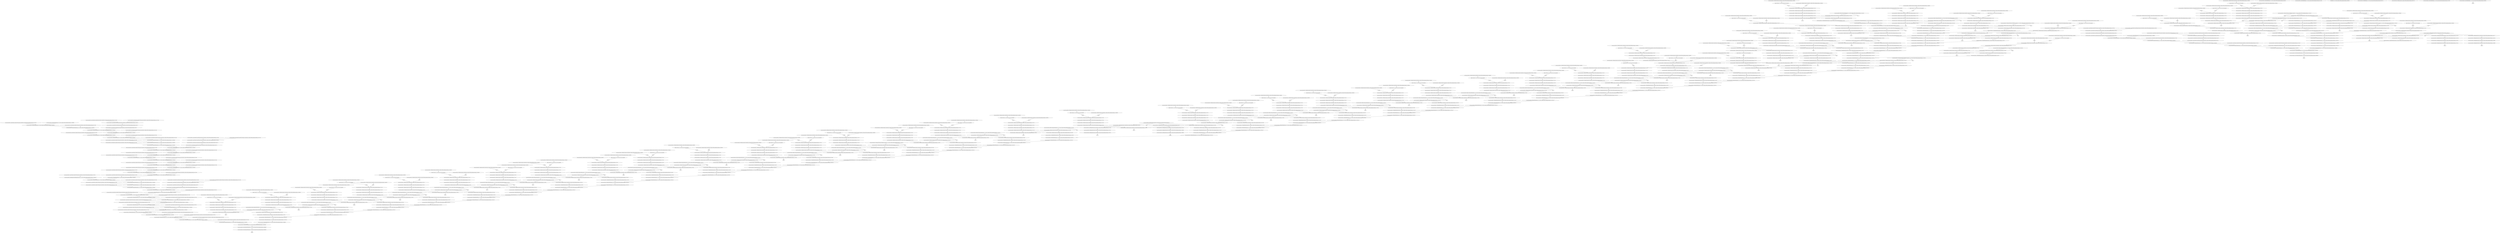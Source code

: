 digraph selfrximage {
D113 [label="com.sap.marmolata.ui.ValidationProp$class.$$init$(http://localhost:8080/js/gllineitems-fastopt.js:1467:193)"]
D727 [label="com.sap.marmolata.ui.ValidationProp$class.$$init$(http://localhost:8080/js/gllineitems-fastopt.js:1472:15)"]
D486 [label="empty stack trace - your browser may not be supported"]
D495 [label="com.sap.marmolata.ui.ValidationProp$class.$$init$(http://localhost:8080/js/gllineitems-fastopt.js:1472:15)"]
D197 [label="empty stack trace - your browser may not be supported"]
D489 [label="com.sap.marmolata.ui.filterbar.TextInputFilterBarItem.<init>(http://localhost:8080/js/gllineitems-fastopt.js:113410:22)"]
D206 [label="com.sap.marmolata.ui.ValidationProp$class.$$init$(http://localhost:8080/js/gllineitems-fastopt.js:1472:15)"]
D98 [label="com.sap.marmolata.ui.ValidationProp$class.$$init$(http://localhost:8080/js/gllineitems-fastopt.js:1507:188)"]
D85 [label="empty stack trace - your browser may not be supported"]
D387 [label="com.sap.marmolata.ui.ValidationProp$class.$$init$(http://localhost:8080/js/gllineitems-fastopt.js:1472:15)"]
D554 [label="com.sap.marmolata.ui.ValidatedFilterBarItem$class.value(http://localhost:8080/js/gllineitems-fastopt.js:1444:76)"]
D690 [label="com.sap.marmolata.ui.ValidationProp$class.$$init$(http://localhost:8080/js/gllineitems-fastopt.js:1472:15)"]
D381 [label="com.sap.marmolata.ui.filterbar.TextInputFilterBarItem.<init>(http://localhost:8080/js/gllineitems-fastopt.js:113410:22)"]
D94 [label="com.sap.marmolata.ui.ValidationProp$class.$$init$(http://localhost:8080/js/gllineitems-fastopt.js:1472:15)"]
D181 [label="com.sap.marmolata.ui.ValidationProp$class.$$init$(http://localhost:8080/js/gllineitems-fastopt.js:1472:15)"]
D684 [label="com.sap.marmolata.ui.ValidationProp$class.$$init$(http://localhost:8080/js/gllineitems-fastopt.js:1467:193)"]
D156 [label="com.sap.marmolata.ui.ValidationProp$class.$$init$(http://localhost:8080/js/gllineitems-fastopt.js:1472:15)"]
D455 [label="com.sap.marmolata.ui.ValidationProp$class.$$init$(http://localhost:8080/js/gllineitems-fastopt.js:1468:238)"]
D231 [label="com.sap.marmolata.ui.ValidationProp$class.$$init$(http://localhost:8080/js/gllineitems-fastopt.js:1472:15)"]
D166 [label="com.sap.marmolata.ui.ValidationProp$class.$$init$(http://localhost:8080/js/gllineitems-fastopt.js:1468:238)"]
D611 [label="com.sap.marmolata.ui.FilterBar$FilterBarImpl.<init>(http://localhost:8080/js/gllineitems-fastopt.js:121978:137)"]
D602 [label="com.sap.marmolata.ui.FilterBar$FilterBarImpl.<init>(http://localhost:8080/js/gllineitems-fastopt.js:121978:137)"]
D378 [label="empty stack trace - your browser may not be supported"]
D581 [label="com.sap.marmolata.ui.ValidatedFilterBarItem$class.value(http://localhost:8080/js/gllineitems-fastopt.js:1444:76)"]
D593 [label="com.sap.marmolata.ui.FilterBar$FilterBarImpl.<init>(http://localhost:8080/js/gllineitems-fastopt.js:121978:137)"]
D670 [label="com.sap.marmolata.ui.ValidationProp$class.$$init$(http://localhost:8080/js/gllineitems-fastopt.js:1468:238)"]
D148 [label="com.sap.marmolata.ui.ValidationProp$class.$$init$(http://localhost:8080/js/gllineitems-fastopt.js:1473:301)"]
D572 [label="com.sap.marmolata.ui.ValidatedFilterBarItem$class.value(http://localhost:8080/js/gllineitems-fastopt.js:1444:76)"]
D406 [label="com.sap.marmolata.ui.ValidationProp$class.$$init$(http://localhost:8080/js/gllineitems-fastopt.js:1467:193)"]
D439 [label="com.sap.marmolata.ui.ValidationProp$class.$$init$(http://localhost:8080/js/gllineitems-fastopt.js:1507:188)"]
D445 [label="com.sap.marmolata.ui.ValidationProp$class.$$init$(http://localhost:8080/js/gllineitems-fastopt.js:1472:15)"]
D538 [label="com.sap.marmolata.ui.FilterBar$FilterBarImpl.<init>(http://localhost:8080/js/gllineitems-fastopt.js:121926:233)"]
D215 [label="com.sap.marmolata.ui.ValidationProp$class.$$init$(http://localhost:8080/js/gllineitems-fastopt.js:1468:238)"]
D210 [label="com.sap.marmolata.ui.ValidationProp$class.$$init$(http://localhost:8080/js/gllineitems-fastopt.js:1507:188)"]
D563 [label="com.sap.marmolata.ui.ValidatedFilterBarItem$class.value(http://localhost:8080/js/gllineitems-fastopt.js:1444:76)"]
D88 [label="com.sap.marmolata.ui.filterbar.TextInputFilterBarItem.<init>(http://localhost:8080/js/gllineitems-fastopt.js:113410:22)"]
D396 [label="com.sap.marmolata.ui.ValidationProp$class.$$init$(http://localhost:8080/js/gllineitems-fastopt.js:1468:238)"]
D327 [label="com.sap.marmolata.ui.ValidationProp$class.$$init$(http://localhost:8080/js/gllineitems-fastopt.js:1507:188)"]
D103 [label="com.sap.marmolata.ui.ValidationProp$class.$$init$(http://localhost:8080/js/gllineitems-fastopt.js:1468:238)"]
D412 [label="com.sap.marmolata.ui.ValidationProp$class.$$init$(http://localhost:8080/js/gllineitems-fastopt.js:1472:15)"]
D470 [label="com.sap.marmolata.ui.ValidationProp$class.$$init$(http://localhost:8080/js/gllineitems-fastopt.js:1472:15)"]
D719 [label="com.sap.marmolata.ui.ValidationProp$class.$$init$(http://localhost:8080/js/gllineitems-fastopt.js:1473:301)"]
D119 [label="com.sap.marmolata.ui.ValidationProp$class.$$init$(http://localhost:8080/js/gllineitems-fastopt.js:1472:15)"]
D362 [label="com.sap.marmolata.ui.ValidationProp$class.$$init$(http://localhost:8080/js/gllineitems-fastopt.js:1472:15)"]
D584 [label="com.sap.marmolata.ui.FilterBar$FilterBarImpl.<init>(http://localhost:8080/js/gllineitems-fastopt.js:121978:137)"]
D545 [label="com.sap.marmolata.ui.ValidatedFilterBarItem$class.value(http://localhost:8080/js/gllineitems-fastopt.js:1444:76)"]
D437 [label="com.sap.marmolata.ui.ValidationProp$class.$$init$(http://localhost:8080/js/gllineitems-fastopt.js:1473:301)"]
D200 [label="com.sap.marmolata.ui.filterbar.TextInputFilterBarItem.<init>(http://localhost:8080/js/gllineitems-fastopt.js:113410:22)"]
D14 [label="com.sap.marmolata.ui.ValidationProp$class.$$init$(http://localhost:8080/js/gllineitems-fastopt.js:1468:238)"]
D590 [label="com.sap.marmolata.ui.FilterBar$FilterBarImpl.<init>(http://localhost:8080/js/gllineitems-fastopt.js:121978:137)"]
D653 [label="com.sap.marmolata.ui.FilterBar$FilterBarImpl.<init>(http://localhost:8080/js/gllineitems-fastopt.js:121978:137)"]
D77 [label="com.sap.marmolata.ui.ValidationProp$class.$$init$(http://localhost:8080/js/gllineitems-fastopt.js:1467:193)"]
D174 [label="com.sap.marmolata.ui.ValidationProp$class.$$init$(http://localhost:8080/js/gllineitems-fastopt.js:1507:188)"]
D401 [label="com.sap.marmolata.ui.ValidationProp$class.$$init$(http://localhost:8080/js/gllineitems-fastopt.js:1473:301)"]
D459 [label="com.sap.marmolata.ui.ValidationProp$class.$$init$(http://localhost:8080/js/gllineitems-fastopt.js:1472:15)"]
D351 [label="com.sap.marmolata.ui.ValidationProp$class.$$init$(http://localhost:8080/js/gllineitems-fastopt.js:1472:15)"]
D599 [label="com.sap.marmolata.ui.FilterBar$FilterBarImpl.<init>(http://localhost:8080/js/gllineitems-fastopt.js:121978:137)"]
D116 [label="com.sap.marmolata.ui.ValidationProp$class.$$init$(http://localhost:8080/js/gllineitems-fastopt.js:1472:15)"]
D370 [label="com.sap.marmolata.ui.ValidationProp$class.$$init$(http://localhost:8080/js/gllineitems-fastopt.js:1467:193)"]
D409 [label="com.sap.marmolata.ui.ValidationProp$class.$$init$(http://localhost:8080/js/gllineitems-fastopt.js:1472:15)"]
D164 [label="com.sap.marmolata.ui.filterbar.TextInputFilterBarItem.<init>(http://localhost:8080/js/gllineitems-fastopt.js:113410:22)"]
D450 [label="empty stack trace - your browser may not be supported"]
D161 [label="empty stack trace - your browser may not be supported"]
D542 [label="com.sap.marmolata.ui.ValidatedFilterBarItem$class.value(http://localhost:8080/js/gllineitems-fastopt.js:1444:76)"]
D360 [label="com.sap.marmolata.ui.ValidationProp$class.$$init$(http://localhost:8080/js/gllineitems-fastopt.js:1468:238)"]
D608 [label="com.sap.marmolata.ui.FilterBar$FilterBarImpl.<init>(http://localhost:8080/js/gllineitems-fastopt.js:121978:137)"]
D376 [label="com.sap.marmolata.ui.ValidationProp$class.$$init$(http://localhost:8080/js/gllineitems-fastopt.js:1472:15)"]
D62 [label="com.sap.marmolata.ui.ValidationProp$class.$$init$(http://localhost:8080/js/gllineitems-fastopt.js:1507:188)"]
D67 [label="com.sap.marmolata.ui.ValidationProp$class.$$init$(http://localhost:8080/js/gllineitems-fastopt.js:1468:238)"]
D83 [label="com.sap.marmolata.ui.ValidationProp$class.$$init$(http://localhost:8080/js/gllineitems-fastopt.js:1472:15)"]
D434 [label="com.sap.marmolata.ui.ValidationProp$class.$$init$(http://localhost:8080/js/gllineitems-fastopt.js:1472:15)"]
D569 [label="com.sap.marmolata.ui.ValidatedFilterBarItem$class.value(http://localhost:8080/js/gllineitems-fastopt.js:1444:76)"]
D675 [label="com.sap.marmolata.ui.ValidationProp$class.$$init$(http://localhost:8080/js/gllineitems-fastopt.js:1473:301)"]
D170 [label="com.sap.marmolata.ui.ValidationProp$class.$$init$(http://localhost:8080/js/gllineitems-fastopt.js:1472:15)"]
D145 [label="com.sap.marmolata.ui.ValidationProp$class.$$init$(http://localhost:8080/js/gllineitems-fastopt.js:1472:15)"]
D49 [label="empty stack trace - your browser may not be supported"]
D626 [label="com.sap.marmolata.ui.FilterBar$FilterBarImpl.<init>(http://localhost:8080/js/gllineitems-fastopt.js:121978:137)"]
D322 [label="com.sap.marmolata.ui.ValidationProp$class.$$init$(http://localhost:8080/js/gllineitems-fastopt.js:1472:15)"]
D345 [label="com.sap.marmolata.ui.filterbar.TextInputFilterBarItem.<init>(http://localhost:8080/js/gllineitems-fastopt.js:113410:22)"]
D58 [label="com.sap.marmolata.ui.ValidationProp$class.$$init$(http://localhost:8080/js/gllineitems-fastopt.js:1472:15)"]
D617 [label="com.sap.marmolata.ui.FilterBar$FilterBarImpl.<init>(http://localhost:8080/js/gllineitems-fastopt.js:121978:137)"]
D29 [label="com.sap.marmolata.ui.ValidationProp$class.$$init$(http://localhost:8080/js/gllineitems-fastopt.js:1472:15)"]
D403 [label="com.sap.marmolata.ui.ValidationProp$class.$$init$(http://localhost:8080/js/gllineitems-fastopt.js:1507:188)"]
D338 [label="empty stack trace - your browser may not be supported"]
D52 [label="com.sap.marmolata.ui.filterbar.TextInputFilterBarItem.<init>(http://localhost:8080/js/gllineitems-fastopt.js:113410:22)"]
D560 [label="com.sap.marmolata.ui.ValidatedFilterBarItem$class.value(http://localhost:8080/js/gllineitems-fastopt.js:1444:76)"]
D282 [label="com.sap.marmolata.ui.ValidationProp$class.$$init$(http://localhost:8080/js/gllineitems-fastopt.js:1507:188)"]
D419 [label="com.sap.marmolata.ui.ValidationProp$class.$$init$(http://localhost:8080/js/gllineitems-fastopt.js:1468:238)"]
D578 [label="com.sap.marmolata.ui.ValidatedFilterBarItem$class.value(http://localhost:8080/js/gllineitems-fastopt.js:1444:76)"]
D108 [label="com.sap.marmolata.ui.ValidationProp$class.$$init$(http://localhost:8080/js/gllineitems-fastopt.js:1473:301)"]
D130 [label="com.sap.marmolata.ui.ValidationProp$class.$$init$(http://localhost:8080/js/gllineitems-fastopt.js:1468:238)"]
D416 [label="com.sap.marmolata.ui.sapui5.EnterPressedForUI5Prop$class.$$init$(http://localhost:8080/js/gllineitems-fastopt.js:2167:156)"]
D644 [label="com.sap.marmolata.ui.FilterBar$FilterBarImpl.<init>(http://localhost:8080/js/gllineitems-fastopt.js:121978:137)"]
D635 [label="com.sap.marmolata.ui.FilterBar$FilterBarImpl.<init>(http://localhost:8080/js/gllineitems-fastopt.js:121978:137)"]
D307 [label="com.sap.marmolata.ui.ValidationProp$class.$$init$(http://localhost:8080/js/gllineitems-fastopt.js:1468:238)"]
D662 [label="com.sap.marmolata.ui.FilterBar$FilterBarImpl.<init>(http://localhost:8080/js/gllineitems-fastopt.js:121978:137)"]
D551 [label="com.sap.marmolata.ui.ValidatedFilterBarItem$class.value(http://localhost:8080/js/gllineitems-fastopt.js:1444:76)"]
D596 [label="com.sap.marmolata.ui.FilterBar$FilterBarImpl.<init>(http://localhost:8080/js/gllineitems-fastopt.js:121978:137)"]
D320 [label="com.sap.marmolata.ui.ValidationProp$class.$$init$(http://localhost:8080/js/gllineitems-fastopt.js:1468:238)"]
D41 [label="com.sap.marmolata.ui.ValidationProp$class.$$init$(http://localhost:8080/js/gllineitems-fastopt.js:1467:193)"]
D623 [label="com.sap.marmolata.ui.FilterBar$FilterBarImpl.<init>(http://localhost:8080/js/gllineitems-fastopt.js:121978:137)"]
D365 [label="com.sap.marmolata.ui.ValidationProp$class.$$init$(http://localhost:8080/js/gllineitems-fastopt.js:1473:301)"]
D121 [label="empty stack trace - your browser may not be supported"]
D515 [label="com.sap.marmolata.ui.FilterBar$FilterBarImpl.<init>(http://localhost:8080/js/gllineitems-fastopt.js:121926:233)"]
D759 [label="com.sap.marmolata.ui.FilterBar$FilterBarImpl.<init>(http://localhost:8080/js/gllineitems-fastopt.js:121978:137)"]
D506 [label="com.sap.marmolata.ui.FilterBar$FilterBarImpl.<init>(http://localhost:8080/js/gllineitems-fastopt.js:121926:233)"]
D752 [label="com.sap.marmolata.ui.ValidatedFilterBarItem$class.value(http://localhost:8080/js/gllineitems-fastopt.js:1444:76)"]
D650 [label="com.sap.marmolata.ui.FilterBar$FilterBarImpl.<init>(http://localhost:8080/js/gllineitems-fastopt.js:121978:137)"]
D336 [label="com.sap.marmolata.ui.ValidationProp$class.$$init$(http://localhost:8080/js/gllineitems-fastopt.js:1472:15)"]
D27 [label="com.sap.marmolata.ui.ValidationProp$class.$$init$(http://localhost:8080/js/gllineitems-fastopt.js:1468:238)"]
D641 [label="com.sap.marmolata.ui.FilterBar$FilterBarImpl.<init>(http://localhost:8080/js/gllineitems-fastopt.js:121978:137)"]
D311 [label="com.sap.marmolata.ui.ValidationProp$class.$$init$(http://localhost:8080/js/gllineitems-fastopt.js:1472:15)"]
D9 [label="empty stack trace - your browser may not be supported"]
D47 [label="com.sap.marmolata.ui.ValidationProp$class.$$init$(http://localhost:8080/js/gllineitems-fastopt.js:1472:15)"]
D548 [label="com.sap.marmolata.ui.ValidatedFilterBarItem$class.value(http://localhost:8080/js/gllineitems-fastopt.js:1444:76)"]
D632 [label="com.sap.marmolata.ui.FilterBar$FilterBarImpl.<init>(http://localhost:8080/js/gllineitems-fastopt.js:121978:137)"]
D305 [label="com.sap.marmolata.ui.filterbar.TextInputFilterBarItem.<init>(http://localhost:8080/js/gllineitems-fastopt.js:113410:22)"]
D18 [label="com.sap.marmolata.ui.ValidationProp$class.$$init$(http://localhost:8080/js/gllineitems-fastopt.js:1472:15)"]
D138 [label="com.sap.marmolata.ui.ValidationProp$class.$$init$(http://localhost:8080/js/gllineitems-fastopt.js:1507:188)"]
D12 [label="com.sap.marmolata.ui.filterbar.TextInputFilterBarItem.<init>(http://localhost:8080/js/gllineitems-fastopt.js:113410:22)"]
D770 [label="com.sap.marmolata.ui.data.Table$TableImpl.<init>(http://localhost:8080/js/gllineitems-fastopt.js:81092:70)"]
D292 [label="com.sap.marmolata.ui.DateRangePicker$DateRangePickerImpl.<init>(http://localhost:8080/js/gllineitems-fastopt.js:126252:257)"]
D659 [label="com.sap.marmolata.ui.FilterBar$FilterBarImpl.<init>(http://localhost:8080/js/gllineitems-fastopt.js:121978:137)"]
D341 [label="com.sap.marmolata.ui.sapui5.EnterPressedOnPopupProp$class.$$init$(http://localhost:8080/js/gllineitems-fastopt.js:2191:89)"]
D302 [label="empty stack trace - your browser may not be supported"]
D373 [label="com.sap.marmolata.ui.ValidationProp$class.$$init$(http://localhost:8080/js/gllineitems-fastopt.js:1472:15)"]
D80 [label="com.sap.marmolata.ui.ValidationProp$class.$$init$(http://localhost:8080/js/gllineitems-fastopt.js:1472:15)"]
D111 [label="com.sap.marmolata.ui.sapui5.EnterPressedForUI5Prop$class.$$init$(http://localhost:8080/js/gllineitems-fastopt.js:2167:156)"]
D175 [label="com.sap.marmolata.ui.sapui5.EnterPressedForUI5Prop$class.$$init$(http://localhost:8080/js/gllineitems-fastopt.js:2167:156)"]
D268 [label="com.sap.marmolata.ui.ValidationProp$class.$$init$(http://localhost:8080/js/gllineitems-fastopt.js:1473:301)"]
D614 [label="com.sap.marmolata.ui.FilterBar$FilterBarImpl.<init>(http://localhost:8080/js/gllineitems-fastopt.js:121978:137)"]
D678 [label="com.sap.marmolata.ui.sapui5.EnterPressedForUI5Prop$class.$$init$(http://localhost:8080/js/gllineitems-fastopt.js:2167:156)"]
D398 [label="com.sap.marmolata.ui.ValidationProp$class.$$init$(http://localhost:8080/js/gllineitems-fastopt.js:1472:15)"]
D743 [label="com.sap.marmolata.ui.DateRangePicker$DateRangePickerImpl.<init>(http://localhost:8080/js/gllineitems-fastopt.js:126252:257)"]
D105 [label="com.sap.marmolata.ui.ValidationProp$class.$$init$(http://localhost:8080/js/gllineitems-fastopt.js:1472:15)"]
D452 [label="com.sap.marmolata.ui.sapui5.EnterPressedForUI5Prop$class.$$init$(http://localhost:8080/js/gllineitems-fastopt.js:2167:156)"]
D587 [label="com.sap.marmolata.ui.FilterBar$FilterBarImpl.<init>(http://localhost:8080/js/gllineitems-fastopt.js:121978:137)"]
D383 [label="com.sap.marmolata.ui.ValidationProp$class.$$init$(http://localhost:8080/js/gllineitems-fastopt.js:1468:238)"]
D22 [label="com.sap.marmolata.ui.ValidationProp$class.$$init$(http://localhost:8080/js/gllineitems-fastopt.js:1507:188)"]
D72 [label="com.sap.marmolata.ui.ValidationProp$class.$$init$(http://localhost:8080/js/gllineitems-fastopt.js:1473:301)"]
D90 [label="com.sap.marmolata.ui.ValidationProp$class.$$init$(http://localhost:8080/js/gllineitems-fastopt.js:1468:238)"]
D38 [label="com.sap.marmolata.ui.sapui5.EnterPressedOnPopupProp$class.$$init$(http://localhost:8080/js/gllineitems-fastopt.js:2202:71)"]
D276 [label="com.sap.marmolata.ui.ValidationProp$class.$$init$(http://localhost:8080/js/gllineitems-fastopt.js:1472:15)"]
D330 [label="com.sap.marmolata.ui.ValidationProp$class.$$init$(http://localhost:8080/js/gllineitems-fastopt.js:1467:193)"]
D286 [label="com.sap.marmolata.ui.DateRangePicker$class.$$init$(http://localhost:8080/js/gllineitems-fastopt.js:1288:59)"]
D605 [label="com.sap.marmolata.ui.FilterBar$FilterBarImpl.<init>(http://localhost:8080/js/gllineitems-fastopt.js:121978:137)"]
D1 [label="com.sap.marmolata.ui.ValidationProp$class.$$init$(http://localhost:8080/js/gllineitems-fastopt.js:1467:193)"]
D490 [label="com.sap.marmolata.ui.ValidationProp$class.$$init$(http://localhost:8080/js/gllineitems-fastopt.js:1467:193)"]
D738 [label="com.sap.marmolata.ui.DateRangePicker$class.$$init$(http://localhost:8080/js/gllineitems-fastopt.js:1300:79)"]
D211 [label="com.sap.marmolata.ui.sapui5.EnterPressedForUI5Prop$class.$$init$(http://localhost:8080/js/gllineitems-fastopt.js:2167:156)"]
D774 [label="com.sap.marmolata.ui.data.Table$TableImpl.<init>(http://localhost:8080/js/gllineitems-fastopt.js:81104:43)"]
D316 [label="com.sap.marmolata.ui.sapui5.EnterPressedForUI5Prop$class.$$init$(http://localhost:8080/js/gllineitems-fastopt.js:2167:156)"]
D69 [label="com.sap.marmolata.ui.ValidationProp$class.$$init$(http://localhost:8080/js/gllineitems-fastopt.js:1472:15)"]
D347 [label="com.sap.marmolata.ui.ValidationProp$class.$$init$(http://localhost:8080/js/gllineitems-fastopt.js:1468:238)"]
D765 [label="com.sap.marmolata.ui.FilterBar$FilterBarImpl.<init>(http://localhost:8080/js/gllineitems-fastopt.js:121978:137)"]
D512 [label="com.sap.marmolata.ui.FilterBar$FilterBarImpl.<init>(http://localhost:8080/js/gllineitems-fastopt.js:121926:233)"]
D756 [label="com.sap.marmolata.ui.FilterBar$FilterBarImpl.<init>(http://localhost:8080/js/gllineitems-fastopt.js:121978:137)"]
D629 [label="com.sap.marmolata.ui.FilterBar$FilterBarImpl.<init>(http://localhost:8080/js/gllineitems-fastopt.js:121978:137)"]
D265 [label="com.sap.marmolata.ui.ValidationProp$class.$$init$(http://localhost:8080/js/gllineitems-fastopt.js:1472:15)"]
D620 [label="com.sap.marmolata.ui.FilterBar$FilterBarImpl.<init>(http://localhost:8080/js/gllineitems-fastopt.js:121978:137)"]
D294 [label="com.sap.marmolata.ui.ValidationProp$class.$$init$(http://localhost:8080/js/gllineitems-fastopt.js:1467:193)"]
D32 [label="com.sap.marmolata.ui.ValidationProp$class.$$init$(http://localhost:8080/js/gllineitems-fastopt.js:1473:301)"]
D647 [label="com.sap.marmolata.ui.FilterBar$FilterBarImpl.<init>(http://localhost:8080/js/gllineitems-fastopt.js:121978:137)"]
D333 [label="com.sap.marmolata.ui.ValidationProp$class.$$init$(http://localhost:8080/js/gllineitems-fastopt.js:1472:15)"]
D638 [label="com.sap.marmolata.ui.FilterBar$FilterBarImpl.<init>(http://localhost:8080/js/gllineitems-fastopt.js:121978:137)"]
D44 [label="com.sap.marmolata.ui.ValidationProp$class.$$init$(http://localhost:8080/js/gllineitems-fastopt.js:1472:15)"]
D539 [label="com.sap.marmolata.ui.FilterBar$FilterBarImpl.<init>(http://localhost:8080/js/gllineitems-fastopt.js:121926:233)"]
D530 [label="com.sap.marmolata.ui.FilterBar$FilterBarImpl.<init>(http://localhost:8080/js/gllineitems-fastopt.js:121926:233)"]
D710 [label="com.sap.marmolata.ui.sapui5.EnterPressedOnPopupProp$class.$$init$(http://localhost:8080/js/gllineitems-fastopt.js:2202:71)"]
D496 [label="com.sap.marmolata.ui.ValidationProp$class.$$init$(http://localhost:8080/js/gllineitems-fastopt.js:1472:15)"]
D521 [label="com.sap.marmolata.ui.FilterBar$FilterBarImpl.<init>(http://localhost:8080/js/gllineitems-fastopt.js:121926:233)"]
D232 [label="com.sap.marmolata.ui.ValidationProp$class.$$init$(http://localhost:8080/js/gllineitems-fastopt.js:1473:301)"]
D207 [label="com.sap.marmolata.ui.ValidationProp$class.$$init$(http://localhost:8080/js/gllineitems-fastopt.js:1472:15)"]
D283 [label="com.sap.marmolata.ui.DateRangePicker$class.$$init$(http://localhost:8080/js/gllineitems-fastopt.js:1281:77)"]
D488 [label="com.sap.marmolata.ui.sapui5.EnterPressedForUI5Prop$class.$$init$(http://localhost:8080/js/gllineitems-fastopt.js:2167:156)"]
D325 [label="com.sap.marmolata.ui.ValidationProp$class.$$init$(http://localhost:8080/js/gllineitems-fastopt.js:1473:301)"]
D300 [label="com.sap.marmolata.ui.ValidationProp$class.$$init$(http://localhost:8080/js/gllineitems-fastopt.js:1472:15)"]
D656 [label="com.sap.marmolata.ui.FilterBar$FilterBarImpl.<init>(http://localhost:8080/js/gllineitems-fastopt.js:121978:137)"]
D7 [label="com.sap.marmolata.ui.ValidationProp$class.$$init$(http://localhost:8080/js/gllineitems-fastopt.js:1472:15)"]
D713 [label="com.sap.marmolata.ui.ValidationProp$class.$$init$(http://localhost:8080/js/gllineitems-fastopt.js:1468:238)"]
D465 [label="com.sap.marmolata.ui.filterbar.TextInputFilterBarItem.<init>(http://localhost:8080/js/gllineitems-fastopt.js:113410:22)"]
D201 [label="com.sap.marmolata.ui.ValidationProp$class.$$init$(http://localhost:8080/js/gllineitems-fastopt.js:1467:193)"]
D480 [label="com.sap.marmolata.ui.ValidationProp$class.$$init$(http://localhost:8080/js/gllineitems-fastopt.js:1468:238)"]
D721 [label="com.sap.marmolata.ui.ValidationProp$class.$$init$(http://localhost:8080/js/gllineitems-fastopt.js:1507:188)"]
D728 [label="com.sap.marmolata.ui.ValidationProp$class.$$init$(http://localhost:8080/js/gllineitems-fastopt.js:1472:15)"]
D36 [label="com.sap.marmolata.ui.sapui5.EnterPressedOnPopupProp$class.$$init$(http://localhost:8080/js/gllineitems-fastopt.js:2191:89)"]
D380 [label="com.sap.marmolata.ui.sapui5.EnterPressedForUI5Prop$class.$$init$(http://localhost:8080/js/gllineitems-fastopt.js:2167:156)"]
D281 [label="empty stack trace - your browser may not be supported"]
D250 [label="com.sap.marmolata.ui.ValidationProp$class.$$init$(http://localhost:8080/js/gllineitems-fastopt.js:1468:238)"]
D125 [label="com.sap.marmolata.ui.sapui5.EnterPressedOnPopupProp$class.$$init$(http://localhost:8080/js/gllineitems-fastopt.js:2196:151)"]
D699 [label="com.sap.marmolata.ui.ValidationProp$class.$$init$(http://localhost:8080/js/gllineitems-fastopt.js:1472:15)"]
D54 [label="com.sap.marmolata.ui.ValidationProp$class.$$init$(http://localhost:8080/js/gllineitems-fastopt.js:1468:238)"]
D746 [label="com.sap.marmolata.ui.FilterBar$FilterBarImpl.<init>(http://localhost:8080/js/gllineitems-fastopt.js:121926:233)"]
D240 [label="com.sap.marmolata.ui.ValidationProp$class.$$init$(http://localhost:8080/js/gllineitems-fastopt.js:1472:15)"]
D503 [label="com.sap.marmolata.ui.FilterBar$FilterBarImpl.<init>(http://localhost:8080/js/gllineitems-fastopt.js:121926:233)"]
D273 [label="com.sap.marmolata.ui.ValidationProp$class.$$init$(http://localhost:8080/js/gllineitems-fastopt.js:1467:193)"]
D4 [label="com.sap.marmolata.ui.ValidationProp$class.$$init$(http://localhost:8080/js/gllineitems-fastopt.js:1472:15)"]
D460 [label="com.sap.marmolata.ui.ValidationProp$class.$$init$(http://localhost:8080/js/gllineitems-fastopt.js:1472:15)"]
D704 [label="empty stack trace - your browser may not be supported"]
D171 [label="com.sap.marmolata.ui.ValidationProp$class.$$init$(http://localhost:8080/js/gllineitems-fastopt.js:1472:15)"]
D454 [label="com.sap.marmolata.ui.ValidationProp$class.$$init$(http://localhost:8080/js/gllineitems-fastopt.js:1467:193)"]
D518 [label="com.sap.marmolata.ui.FilterBar$FilterBarImpl.<init>(http://localhost:8080/js/gllineitems-fastopt.js:121926:233)"]
D762 [label="com.sap.marmolata.ui.FilterBar$FilterBarImpl.<init>(http://localhost:8080/js/gllineitems-fastopt.js:121978:137)"]
D165 [label="com.sap.marmolata.ui.ValidationProp$class.$$init$(http://localhost:8080/js/gllineitems-fastopt.js:1467:193)"]
D509 [label="com.sap.marmolata.ui.FilterBar$FilterBarImpl.<init>(http://localhost:8080/js/gllineitems-fastopt.js:121926:233)"]
D677 [label="com.sap.marmolata.ui.ValidationProp$class.$$init$(http://localhost:8080/js/gllineitems-fastopt.js:1507:188)"]
D263 [label="com.sap.marmolata.ui.ValidationProp$class.$$init$(http://localhost:8080/js/gllineitems-fastopt.js:1468:238)"]
D11 [label="com.sap.marmolata.ui.sapui5.EnterPressedForUI5Prop$class.$$init$(http://localhost:8080/js/gllineitems-fastopt.js:2167:156)"]
D573 [label="com.sap.marmolata.ui.ValidatedFilterBarItem$class.value(http://localhost:8080/js/gllineitems-fastopt.js:1444:76)"]
D451 [label="com.sap.marmolata.ui.ValidationProp$class.$$init$(http://localhost:8080/js/gllineitems-fastopt.js:1507:188)"]
D688 [label="com.sap.marmolata.ui.ValidationProp$class.$$init$(http://localhost:8080/js/gllineitems-fastopt.js:1472:15)"]
D426 [label="empty stack trace - your browser may not be supported"]
D155 [label="com.sap.marmolata.ui.ValidationProp$class.$$init$(http://localhost:8080/js/gllineitems-fastopt.js:1468:238)"]
D726 [label="com.sap.marmolata.ui.ValidationProp$class.$$init$(http://localhost:8080/js/gllineitems-fastopt.js:1468:238)"]
D229 [label="com.sap.marmolata.ui.ValidationProp$class.$$init$(http://localhost:8080/js/gllineitems-fastopt.js:1472:15)"]
D339 [label="com.sap.marmolata.ui.ValidationProp$class.$$init$(http://localhost:8080/js/gllineitems-fastopt.js:1507:188)"]
D297 [label="com.sap.marmolata.ui.ValidationProp$class.$$init$(http://localhost:8080/js/gllineitems-fastopt.js:1472:15)"]
D196 [label="com.sap.marmolata.ui.ValidationProp$class.$$init$(http://localhost:8080/js/gllineitems-fastopt.js:1473:301)"]
D254 [label="com.sap.marmolata.ui.ValidationProp$class.$$init$(http://localhost:8080/js/gllineitems-fastopt.js:1472:15)"]
D75 [label="com.sap.marmolata.ui.sapui5.EnterPressedForUI5Prop$class.$$init$(http://localhost:8080/js/gllineitems-fastopt.js:2167:156)"]
D139 [label="com.sap.marmolata.ui.sapui5.EnterPressedForUI5Prop$class.$$init$(http://localhost:8080/js/gllineitems-fastopt.js:2167:156)"]
D248 [label="com.sap.marmolata.ui.filterbar.TextInputFilterBarItem.<init>(http://localhost:8080/js/gllineitems-fastopt.js:113410:22)"]
D429 [label="com.sap.marmolata.ui.filterbar.TextInputFilterBarItem.<init>(http://localhost:8080/js/gllineitems-fastopt.js:113410:22)"]
D669 [label="com.sap.marmolata.ui.ValidationProp$class.$$init$(http://localhost:8080/js/gllineitems-fastopt.js:1468:238)"]
D140 [label="com.sap.marmolata.ui.filterbar.TextInputFilterBarItem.<init>(http://localhost:8080/js/gllineitems-fastopt.js:113410:22)"]
D444 [label="com.sap.marmolata.ui.ValidationProp$class.$$init$(http://localhost:8080/js/gllineitems-fastopt.js:1468:238)"]
D682 [label="com.sap.marmolata.ui.sapui5.EnterPressedOnPopupProp$class.$$init$(http://localhost:8080/js/gllineitems-fastopt.js:2202:71)"]
D536 [label="com.sap.marmolata.ui.FilterBar$FilterBarImpl.<init>(http://localhost:8080/js/gllineitems-fastopt.js:121926:233)"]
D245 [label="empty stack trace - your browser may not be supported"]
D527 [label="com.sap.marmolata.ui.FilterBar$FilterBarImpl.<init>(http://localhost:8080/js/gllineitems-fastopt.js:121926:233)"]
D706 [label="com.sap.marmolata.ui.sapui5.EnterPressedForUI5Prop$class.$$init$(http://localhost:8080/js/gllineitems-fastopt.js:2167:156)"]
D214 [label="com.sap.marmolata.ui.ValidationProp$class.$$init$(http://localhost:8080/js/gllineitems-fastopt.js:1468:238)"]
D289 [label="com.sap.marmolata.ui.DateRangePicker$class.$$init$(http://localhost:8080/js/gllineitems-fastopt.js:1307:61)"]
D435 [label="com.sap.marmolata.ui.ValidationProp$class.$$init$(http://localhost:8080/js/gllineitems-fastopt.js:1472:15)"]
D493 [label="com.sap.marmolata.ui.ValidationProp$class.$$init$(http://localhost:8080/js/gllineitems-fastopt.js:1472:15)"]
D717 [label="com.sap.marmolata.ui.ValidationProp$class.$$init$(http://localhost:8080/js/gllineitems-fastopt.js:1472:15)"]
D735 [label="com.sap.marmolata.ui.DateRangePicker$class.$$init$(http://localhost:8080/js/gllineitems-fastopt.js:1282:151)"]
D769 [label="com.sap.marmolata.ui.data.FilterBar$FilterBarImpl.<init>(http://localhost:8080/js/gllineitems-fastopt.js:80948:59)"]
D204 [label="com.sap.marmolata.ui.ValidationProp$class.$$init$(http://localhost:8080/js/gllineitems-fastopt.js:1472:15)"]
D485 [label="com.sap.marmolata.ui.ValidationProp$class.$$init$(http://localhost:8080/js/gllineitems-fastopt.js:1473:301)"]
D711 [label="com.sap.marmolata.ui.filterbar.TextInputFilterBarItem.<init>(http://localhost:8080/js/gllineitems-fastopt.js:113410:22)"]
D247 [label="com.sap.marmolata.ui.sapui5.EnterPressedForUI5Prop$class.$$init$(http://localhost:8080/js/gllineitems-fastopt.js:2167:156)"]
D343 [label="com.sap.marmolata.ui.sapui5.EnterPressedOnPopupProp$class.$$init$(http://localhost:8080/js/gllineitems-fastopt.js:2202:71)"]
D279 [label="com.sap.marmolata.ui.ValidationProp$class.$$init$(http://localhost:8080/js/gllineitems-fastopt.js:1472:15)"]
D237 [label="com.sap.marmolata.ui.ValidationProp$class.$$init$(http://localhost:8080/js/gllineitems-fastopt.js:1467:193)"]
D415 [label="com.sap.marmolata.ui.ValidationProp$class.$$init$(http://localhost:8080/js/gllineitems-fastopt.js:1507:188)"]
D424 [label="com.sap.marmolata.ui.ValidationProp$class.$$init$(http://localhost:8080/js/gllineitems-fastopt.js:1472:15)"]
D418 [label="com.sap.marmolata.ui.ValidationProp$class.$$init$(http://localhost:8080/js/gllineitems-fastopt.js:1467:193)"]
D579 [label="com.sap.marmolata.ui.ValidatedFilterBarItem$class.value(http://localhost:8080/js/gllineitems-fastopt.js:1444:76)"]
D135 [label="com.sap.marmolata.ui.ValidationProp$class.$$init$(http://localhost:8080/js/gllineitems-fastopt.js:1472:15)"]
D129 [label="com.sap.marmolata.ui.ValidationProp$class.$$init$(http://localhost:8080/js/gllineitems-fastopt.js:1467:193)"]
D212 [label="com.sap.marmolata.ui.filterbar.TextInputFilterBarItem.<init>(http://localhost:8080/js/gllineitems-fastopt.js:113410:22)"]
D741 [label="com.sap.marmolata.ui.DateRangePicker$class.$$init$(http://localhost:8080/js/gllineitems-fastopt.js:1307:61)"]
D498 [label="empty stack trace - your browser may not be supported"]
D227 [label="com.sap.marmolata.ui.ValidationProp$class.$$init$(http://localhost:8080/js/gllineitems-fastopt.js:1468:238)"]
D209 [label="empty stack trace - your browser may not be supported"]
D664 [label="com.sap.marmolata.ui.FilterBar$FilterBarImpl.<init>(http://localhost:8080/js/gllineitems-fastopt.js:121989:156)"]
D552 [label="com.sap.marmolata.ui.ValidatedFilterBarItem$class.value(http://localhost:8080/js/gllineitems-fastopt.js:1444:76)"]
D100 [label="com.sap.marmolata.ui.filterbar.TextInputFilterBarItem.<init>(http://localhost:8080/js/gllineitems-fastopt.js:113410:22)"]
D186 [label="com.sap.marmolata.ui.ValidationProp$class.$$init$(http://localhost:8080/js/gllineitems-fastopt.js:1507:188)"]
D390 [label="empty stack trace - your browser may not be supported"]
D467 [label="com.sap.marmolata.ui.ValidationProp$class.$$init$(http://localhost:8080/js/gllineitems-fastopt.js:1468:238)"]
D115 [label="com.sap.marmolata.ui.ValidationProp$class.$$init$(http://localhost:8080/js/gllineitems-fastopt.js:1468:238)"]
D399 [label="com.sap.marmolata.ui.ValidationProp$class.$$init$(http://localhost:8080/js/gllineitems-fastopt.js:1472:15)"]
D686 [label="com.sap.marmolata.ui.ValidationProp$class.$$init$(http://localhost:8080/js/gllineitems-fastopt.js:1468:238)"]
D97 [label="empty stack trace - your browser may not be supported"]
D482 [label="com.sap.marmolata.ui.ValidationProp$class.$$init$(http://localhost:8080/js/gllineitems-fastopt.js:1472:15)"]
D702 [label="com.sap.marmolata.ui.ValidationProp$class.$$init$(http://localhost:8080/js/gllineitems-fastopt.js:1472:15)"]
D731 [label="com.sap.marmolata.ui.ValidationProp$class.$$init$(http://localhost:8080/js/gllineitems-fastopt.js:1473:301)"]
D178 [label="com.sap.marmolata.ui.ValidationProp$class.$$init$(http://localhost:8080/js/gllineitems-fastopt.js:1468:238)"]
D457 [label="com.sap.marmolata.ui.ValidationProp$class.$$init$(http://localhost:8080/js/gllineitems-fastopt.js:1472:15)"]
D193 [label="com.sap.marmolata.ui.ValidationProp$class.$$init$(http://localhost:8080/js/gllineitems-fastopt.js:1472:15)"]
D696 [label="com.sap.marmolata.ui.ValidationProp$class.$$init$(http://localhost:8080/js/gllineitems-fastopt.js:1467:193)"]
D543 [label="com.sap.marmolata.ui.ValidatedFilterBarItem$class.value(http://localhost:8080/js/gllineitems-fastopt.js:1444:76)"]
D74 [label="com.sap.marmolata.ui.ValidationProp$class.$$init$(http://localhost:8080/js/gllineitems-fastopt.js:1507:188)"]
D374 [label="com.sap.marmolata.ui.ValidationProp$class.$$init$(http://localhost:8080/js/gllineitems-fastopt.js:1472:15)"]
D673 [label="com.sap.marmolata.ui.ValidationProp$class.$$init$(http://localhost:8080/js/gllineitems-fastopt.js:1472:15)"]
D588 [label="com.sap.marmolata.ui.FilterBar$FilterBarImpl.<init>(http://localhost:8080/js/gllineitems-fastopt.js:121978:137)"]
D449 [label="com.sap.marmolata.ui.ValidationProp$class.$$init$(http://localhost:8080/js/gllineitems-fastopt.js:1473:301)"]
D667 [label="com.sap.marmolata.ui.MultiInput$MultiInputWithTabularSuggestions.<init>(http://localhost:8080/js/gllineitems-fastopt.js:127435:74)"]
D160 [label="com.sap.marmolata.ui.ValidationProp$class.$$init$(http://localhost:8080/js/gllineitems-fastopt.js:1473:301)"]
D533 [label="com.sap.marmolata.ui.FilterBar$FilterBarImpl.<init>(http://localhost:8080/js/gllineitems-fastopt.js:121926:233)"]
D524 [label="com.sap.marmolata.ui.FilterBar$FilterBarImpl.<init>(http://localhost:8080/js/gllineitems-fastopt.js:121926:233)"]
D303 [label="com.sap.marmolata.ui.ValidationProp$class.$$init$(http://localhost:8080/js/gllineitems-fastopt.js:1507:188)"]
D393 [label="com.sap.marmolata.ui.filterbar.TextInputFilterBarItem.<init>(http://localhost:8080/js/gllineitems-fastopt.js:113410:22)"]
D408 [label="com.sap.marmolata.ui.ValidationProp$class.$$init$(http://localhost:8080/js/gllineitems-fastopt.js:1468:238)"]
D570 [label="com.sap.marmolata.ui.ValidatedFilterBarItem$class.value(http://localhost:8080/js/gllineitems-fastopt.js:1444:76)"]
D561 [label="com.sap.marmolata.ui.ValidatedFilterBarItem$class.value(http://localhost:8080/js/gllineitems-fastopt.js:1444:76)"]
D106 [label="com.sap.marmolata.ui.ValidationProp$class.$$init$(http://localhost:8080/js/gllineitems-fastopt.js:1472:15)"]
D168 [label="com.sap.marmolata.ui.ValidationProp$class.$$init$(http://localhost:8080/js/gllineitems-fastopt.js:1472:15)"]
D749 [label="com.sap.marmolata.ui.FilterBar$FilterBarImpl.<init>(http://localhost:8080/js/gllineitems-fastopt.js:121926:233)"]
D243 [label="com.sap.marmolata.ui.ValidationProp$class.$$init$(http://localhost:8080/js/gllineitems-fastopt.js:1472:15)"]
D218 [label="com.sap.marmolata.ui.ValidationProp$class.$$init$(http://localhost:8080/js/gllineitems-fastopt.js:1472:15)"]
D319 [label="com.sap.marmolata.ui.ValidationProp$class.$$init$(http://localhost:8080/js/gllineitems-fastopt.js:1468:238)"]
D382 [label="com.sap.marmolata.ui.ValidationProp$class.$$init$(http://localhost:8080/js/gllineitems-fastopt.js:1467:193)"]
D558 [label="com.sap.marmolata.ui.ValidatedFilterBarItem$class.value(http://localhost:8080/js/gllineitems-fastopt.js:1444:76)"]
D379 [label="com.sap.marmolata.ui.ValidationProp$class.$$init$(http://localhost:8080/js/gllineitems-fastopt.js:1507:188)"]
D142 [label="com.sap.marmolata.ui.ValidationProp$class.$$init$(http://localhost:8080/js/gllineitems-fastopt.js:1468:238)"]
D421 [label="com.sap.marmolata.ui.ValidationProp$class.$$init$(http://localhost:8080/js/gllineitems-fastopt.js:1472:15)"]
D157 [label="com.sap.marmolata.ui.ValidationProp$class.$$init$(http://localhost:8080/js/gllineitems-fastopt.js:1472:15)"]
D45 [label="com.sap.marmolata.ui.ValidationProp$class.$$init$(http://localhost:8080/js/gllineitems-fastopt.js:1472:15)"]
D567 [label="com.sap.marmolata.ui.ValidatedFilterBarItem$class.value(http://localhost:8080/js/gllineitems-fastopt.js:1444:76)"]
D413 [label="com.sap.marmolata.ui.ValidationProp$class.$$init$(http://localhost:8080/js/gllineitems-fastopt.js:1473:301)"]
D388 [label="com.sap.marmolata.ui.ValidationProp$class.$$init$(http://localhost:8080/js/gllineitems-fastopt.js:1472:15)"]
D120 [label="com.sap.marmolata.ui.ValidationProp$class.$$init$(http://localhost:8080/js/gllineitems-fastopt.js:1473:301)"]
D182 [label="com.sap.marmolata.ui.ValidationProp$class.$$init$(http://localhost:8080/js/gllineitems-fastopt.js:1472:15)"]
D176 [label="com.sap.marmolata.ui.filterbar.TextInputFilterBarItem.<init>(http://localhost:8080/js/gllineitems-fastopt.js:113410:22)"]
D191 [label="com.sap.marmolata.ui.ValidationProp$class.$$init$(http://localhost:8080/js/gllineitems-fastopt.js:1468:238)"]
D648 [label="com.sap.marmolata.ui.FilterBar$FilterBarImpl.<init>(http://localhost:8080/js/gllineitems-fastopt.js:121978:137)"]
D357 [label="com.sap.marmolata.ui.filterbar.TextInputFilterBarItem.<init>(http://localhost:8080/js/gllineitems-fastopt.js:113410:22)"]
D95 [label="com.sap.marmolata.ui.ValidationProp$class.$$init$(http://localhost:8080/js/gllineitems-fastopt.js:1472:15)"]
D34 [label="com.sap.marmolata.ui.ValidationProp$class.$$init$(http://localhost:8080/js/gllineitems-fastopt.js:1507:188)"]
D603 [label="com.sap.marmolata.ui.FilterBar$FilterBarImpl.<init>(http://localhost:8080/js/gllineitems-fastopt.js:121978:137)"]
D89 [label="com.sap.marmolata.ui.ValidationProp$class.$$init$(http://localhost:8080/js/gllineitems-fastopt.js:1467:193)"]
D549 [label="com.sap.marmolata.ui.ValidatedFilterBarItem$class.value(http://localhost:8080/js/gllineitems-fastopt.js:1444:76)"]
D372 [label="com.sap.marmolata.ui.ValidationProp$class.$$init$(http://localhost:8080/js/gllineitems-fastopt.js:1468:238)"]
D64 [label="com.sap.marmolata.ui.filterbar.TextInputFilterBarItem.<init>(http://localhost:8080/js/gllineitems-fastopt.js:113410:22)"]
D431 [label="com.sap.marmolata.ui.ValidationProp$class.$$init$(http://localhost:8080/js/gllineitems-fastopt.js:1468:238)"]
D462 [label="empty stack trace - your browser may not be supported"]
D79 [label="com.sap.marmolata.ui.ValidationProp$class.$$init$(http://localhost:8080/js/gllineitems-fastopt.js:1468:238)"]
D471 [label="com.sap.marmolata.ui.ValidationProp$class.$$init$(http://localhost:8080/js/gllineitems-fastopt.js:1472:15)"]
D173 [label="empty stack trace - your browser may not be supported"]
D446 [label="com.sap.marmolata.ui.ValidationProp$class.$$init$(http://localhost:8080/js/gllineitems-fastopt.js:1472:15)"]
D691 [label="com.sap.marmolata.ui.ValidationProp$class.$$init$(http://localhost:8080/js/gllineitems-fastopt.js:1473:301)"]
D354 [label="empty stack trace - your browser may not be supported"]
D594 [label="com.sap.marmolata.ui.FilterBar$FilterBarImpl.<init>(http://localhost:8080/js/gllineitems-fastopt.js:121978:137)"]
D621 [label="com.sap.marmolata.ui.FilterBar$FilterBarImpl.<init>(http://localhost:8080/js/gllineitems-fastopt.js:121978:137)"]
D363 [label="com.sap.marmolata.ui.ValidationProp$class.$$init$(http://localhost:8080/js/gllineitems-fastopt.js:1472:15)"]
D61 [label="empty stack trace - your browser may not be supported"]
D585 [label="com.sap.marmolata.ui.FilterBar$FilterBarImpl.<init>(http://localhost:8080/js/gllineitems-fastopt.js:121978:137)"]
D612 [label="com.sap.marmolata.ui.FilterBar$FilterBarImpl.<init>(http://localhost:8080/js/gllineitems-fastopt.js:121978:137)"]
D334 [label="com.sap.marmolata.ui.ValidationProp$class.$$init$(http://localhost:8080/js/gllineitems-fastopt.js:1472:15)"]
D576 [label="com.sap.marmolata.ui.ValidatedFilterBarItem$class.value(http://localhost:8080/js/gllineitems-fastopt.js:1444:76)"]
D258 [label="com.sap.marmolata.ui.ValidationProp$class.$$init$(http://localhost:8080/js/gllineitems-fastopt.js:1507:188)"]
D70 [label="com.sap.marmolata.ui.ValidationProp$class.$$init$(http://localhost:8080/js/gllineitems-fastopt.js:1472:15)"]
D487 [label="com.sap.marmolata.ui.ValidationProp$class.$$init$(http://localhost:8080/js/gllineitems-fastopt.js:1507:188)"]
D132 [label="com.sap.marmolata.ui.ValidationProp$class.$$init$(http://localhost:8080/js/gllineitems-fastopt.js:1472:15)"]
D639 [label="com.sap.marmolata.ui.FilterBar$FilterBarImpl.<init>(http://localhost:8080/js/gllineitems-fastopt.js:121978:137)"]
D630 [label="com.sap.marmolata.ui.FilterBar$FilterBarImpl.<init>(http://localhost:8080/js/gllineitems-fastopt.js:121978:137)"]
D150 [label="com.sap.marmolata.ui.ValidationProp$class.$$init$(http://localhost:8080/js/gllineitems-fastopt.js:1507:188)"]
D346 [label="com.sap.marmolata.ui.ValidationProp$class.$$init$(http://localhost:8080/js/gllineitems-fastopt.js:1467:193)"]
D84 [label="com.sap.marmolata.ui.ValidationProp$class.$$init$(http://localhost:8080/js/gllineitems-fastopt.js:1473:301)"]
D591 [label="com.sap.marmolata.ui.FilterBar$FilterBarImpl.<init>(http://localhost:8080/js/gllineitems-fastopt.js:121978:137)"]
D59 [label="com.sap.marmolata.ui.ValidationProp$class.$$init$(http://localhost:8080/js/gllineitems-fastopt.js:1472:15)"]
D53 [label="com.sap.marmolata.ui.ValidationProp$class.$$init$(http://localhost:8080/js/gllineitems-fastopt.js:1467:193)"]
D750 [label="com.sap.marmolata.ui.ValidatedFilterBarItem$class.value(http://localhost:8080/js/gllineitems-fastopt.js:1444:76)"]
D733 [label="com.sap.marmolata.ui.ValidationProp$class.$$init$(http://localhost:8080/js/gllineitems-fastopt.js:1507:188)"]
D63 [label="com.sap.marmolata.ui.sapui5.EnterPressedForUI5Prop$class.$$init$(http://localhost:8080/js/gllineitems-fastopt.js:2167:156)"]
D645 [label="com.sap.marmolata.ui.FilterBar$FilterBarImpl.<init>(http://localhost:8080/js/gllineitems-fastopt.js:121978:137)"]
D332 [label="com.sap.marmolata.ui.ValidationProp$class.$$init$(http://localhost:8080/js/gllineitems-fastopt.js:1468:238)"]
D609 [label="com.sap.marmolata.ui.FilterBar$FilterBarImpl.<init>(http://localhost:8080/js/gllineitems-fastopt.js:121978:137)"]
D314 [label="empty stack trace - your browser may not be supported"]
D24 [label="com.sap.marmolata.ui.MultiInput$MultiInputWithTabularSuggestions.<init>(http://localhost:8080/js/gllineitems-fastopt.js:127435:74)"]
D636 [label="com.sap.marmolata.ui.FilterBar$FilterBarImpl.<init>(http://localhost:8080/js/gllineitems-fastopt.js:121978:137)"]
D352 [label="com.sap.marmolata.ui.ValidationProp$class.$$init$(http://localhost:8080/js/gllineitems-fastopt.js:1472:15)"]
D627 [label="com.sap.marmolata.ui.FilterBar$FilterBarImpl.<init>(http://localhost:8080/js/gllineitems-fastopt.js:121978:137)"]
D43 [label="com.sap.marmolata.ui.ValidationProp$class.$$init$(http://localhost:8080/js/gllineitems-fastopt.js:1468:238)"]
D117 [label="com.sap.marmolata.ui.ValidationProp$class.$$init$(http://localhost:8080/js/gllineitems-fastopt.js:1472:15)"]
D763 [label="com.sap.marmolata.ui.FilterBar$FilterBarImpl.<init>(http://localhost:8080/js/gllineitems-fastopt.js:121978:137)"]
D298 [label="com.sap.marmolata.ui.ValidationProp$class.$$init$(http://localhost:8080/js/gllineitems-fastopt.js:1472:15)"]
D654 [label="com.sap.marmolata.ui.FilterBar$FilterBarImpl.<init>(http://localhost:8080/js/gllineitems-fastopt.js:121978:137)"]
D5 [label="com.sap.marmolata.ui.ValidationProp$class.$$init$(http://localhost:8080/js/gllineitems-fastopt.js:1472:15)"]
D110 [label="com.sap.marmolata.ui.ValidationProp$class.$$init$(http://localhost:8080/js/gllineitems-fastopt.js:1507:188)"]
D124 [label="com.sap.marmolata.ui.sapui5.EnterPressedOnPopupProp$class.$$init$(http://localhost:8080/js/gllineitems-fastopt.js:2191:89)"]
D235 [label="com.sap.marmolata.ui.sapui5.EnterPressedForUI5Prop$class.$$init$(http://localhost:8080/js/gllineitems-fastopt.js:2167:156)"]
D618 [label="com.sap.marmolata.ui.FilterBar$FilterBarImpl.<init>(http://localhost:8080/js/gllineitems-fastopt.js:121978:137)"]
D317 [label="com.sap.marmolata.ui.filterbar.TextInputFilterBarItem.<init>(http://localhost:8080/js/gllineitems-fastopt.js:113410:22)"]
D395 [label="com.sap.marmolata.ui.ValidationProp$class.$$init$(http://localhost:8080/js/gllineitems-fastopt.js:1468:238)"]
D564 [label="com.sap.marmolata.ui.ValidatedFilterBarItem$class.value(http://localhost:8080/js/gllineitems-fastopt.js:1444:76)"]
D137 [label="empty stack trace - your browser may not be supported"]
D102 [label="com.sap.marmolata.ui.ValidationProp$class.$$init$(http://localhost:8080/js/gllineitems-fastopt.js:1468:238)"]
D410 [label="com.sap.marmolata.ui.ValidationProp$class.$$init$(http://localhost:8080/js/gllineitems-fastopt.js:1472:15)"]
D146 [label="com.sap.marmolata.ui.ValidationProp$class.$$init$(http://localhost:8080/js/gllineitems-fastopt.js:1472:15)"]
D663 [label="com.sap.marmolata.ui.FilterBar$FilterBarImpl.<init>(http://localhost:8080/js/gllineitems-fastopt.js:121986:92)"]
D323 [label="com.sap.marmolata.ui.ValidationProp$class.$$init$(http://localhost:8080/js/gllineitems-fastopt.js:1472:15)"]
D21 [label="empty stack trace - your browser may not be supported"]
D385 [label="com.sap.marmolata.ui.ValidationProp$class.$$init$(http://localhost:8080/js/gllineitems-fastopt.js:1472:15)"]
D555 [label="com.sap.marmolata.ui.ValidatedFilterBarItem$class.value(http://localhost:8080/js/gllineitems-fastopt.js:1444:76)"]
D30 [label="com.sap.marmolata.ui.ValidationProp$class.$$init$(http://localhost:8080/js/gllineitems-fastopt.js:1472:15)"]
D582 [label="com.sap.marmolata.ui.FilterBar$FilterBarImpl.<init>(http://localhost:8080/js/gllineitems-fastopt.js:121978:137)"]
D222 [label="com.sap.marmolata.ui.ValidationProp$class.$$init$(http://localhost:8080/js/gllineitems-fastopt.js:1507:188)"]
D92 [label="com.sap.marmolata.ui.ValidationProp$class.$$init$(http://localhost:8080/js/gllineitems-fastopt.js:1472:15)"]
D546 [label="com.sap.marmolata.ui.ValidatedFilterBarItem$class.value(http://localhost:8080/js/gllineitems-fastopt.js:1444:76)"]
D377 [label="com.sap.marmolata.ui.ValidationProp$class.$$init$(http://localhost:8080/js/gllineitems-fastopt.js:1473:301)"]
D776 [label="GLLineItems$.<init>(http://localhost:8080/js/gllineitems-fastopt.js:20260:22)"]
D344 [label="com.sap.marmolata.ui.sapui5.EnterPressedOnPopupProp$class.$$init$(http://localhost:8080/js/gllineitems-fastopt.js:2202:71)"]
D280 [label="com.sap.marmolata.ui.ValidationProp$class.$$init$(http://localhost:8080/js/gllineitems-fastopt.js:1473:301)"]
D404 [label="com.sap.marmolata.ui.sapui5.EnterPressedForUI5Prop$class.$$init$(http://localhost:8080/js/gllineitems-fastopt.js:2167:156)"]
D290 [label="com.sap.marmolata.ui.DateRangePicker$class.$$init$(http://localhost:8080/js/gllineitems-fastopt.js:1307:61)"]
D600 [label="com.sap.marmolata.ui.FilterBar$FilterBarImpl.<init>(http://localhost:8080/js/gllineitems-fastopt.js:121978:137)"]
D633 [label="com.sap.marmolata.ui.FilterBar$FilterBarImpl.<init>(http://localhost:8080/js/gllineitems-fastopt.js:121978:137)"]
D306 [label="com.sap.marmolata.ui.ValidationProp$class.$$init$(http://localhost:8080/js/gllineitems-fastopt.js:1467:193)"]
D19 [label="com.sap.marmolata.ui.ValidationProp$class.$$init$(http://localhost:8080/js/gllineitems-fastopt.js:1472:15)"]
D492 [label="com.sap.marmolata.ui.ValidationProp$class.$$init$(http://localhost:8080/js/gllineitems-fastopt.js:1468:238)"]
D340 [label="com.sap.marmolata.ui.sapui5.EnterPressedForUI5Prop$class.$$init$(http://localhost:8080/js/gllineitems-fastopt.js:2167:156)"]
D277 [label="com.sap.marmolata.ui.ValidationProp$class.$$init$(http://localhost:8080/js/gllineitems-fastopt.js:1472:15)"]
D312 [label="com.sap.marmolata.ui.ValidationProp$class.$$init$(http://localhost:8080/js/gllineitems-fastopt.js:1472:15)"]
D3 [label="com.sap.marmolata.ui.ValidationProp$class.$$init$(http://localhost:8080/js/gllineitems-fastopt.js:1468:238)"]
D349 [label="com.sap.marmolata.ui.ValidationProp$class.$$init$(http://localhost:8080/js/gllineitems-fastopt.js:1472:15)"]
D66 [label="com.sap.marmolata.ui.ValidationProp$class.$$init$(http://localhost:8080/js/gllineitems-fastopt.js:1468:238)"]
D597 [label="com.sap.marmolata.ui.FilterBar$FilterBarImpl.<init>(http://localhost:8080/js/gllineitems-fastopt.js:121978:137)"]
D81 [label="com.sap.marmolata.ui.ValidationProp$class.$$init$(http://localhost:8080/js/gllineitems-fastopt.js:1472:15)"]
D99 [label="com.sap.marmolata.ui.sapui5.EnterPressedForUI5Prop$class.$$init$(http://localhost:8080/js/gllineitems-fastopt.js:2167:156)"]
D760 [label="com.sap.marmolata.ui.FilterBar$FilterBarImpl.<init>(http://localhost:8080/js/gllineitems-fastopt.js:121978:137)"]
D163 [label="com.sap.marmolata.ui.sapui5.EnterPressedForUI5Prop$class.$$init$(http://localhost:8080/js/gllineitems-fastopt.js:2167:156)"]
D507 [label="com.sap.marmolata.ui.FilterBar$FilterBarImpl.<init>(http://localhost:8080/js/gllineitems-fastopt.js:121926:233)"]
D693 [label="com.sap.marmolata.ui.ValidationProp$class.$$init$(http://localhost:8080/js/gllineitems-fastopt.js:1507:188)"]
D271 [label="com.sap.marmolata.ui.sapui5.EnterPressedForUI5Prop$class.$$init$(http://localhost:8080/js/gllineitems-fastopt.js:2167:156)"]
D624 [label="com.sap.marmolata.ui.FilterBar$FilterBarImpl.<init>(http://localhost:8080/js/gllineitems-fastopt.js:121978:137)"]
D262 [label="com.sap.marmolata.ui.ValidationProp$class.$$init$(http://localhost:8080/js/gllineitems-fastopt.js:1468:238)"]
D615 [label="com.sap.marmolata.ui.FilterBar$FilterBarImpl.<init>(http://localhost:8080/js/gllineitems-fastopt.js:121978:137)"]
D337 [label="com.sap.marmolata.ui.ValidationProp$class.$$init$(http://localhost:8080/js/gllineitems-fastopt.js:1473:301)"]
D359 [label="com.sap.marmolata.ui.ValidationProp$class.$$init$(http://localhost:8080/js/gllineitems-fastopt.js:1468:238)"]
D606 [label="com.sap.marmolata.ui.FilterBar$FilterBarImpl.<init>(http://localhost:8080/js/gllineitems-fastopt.js:121978:137)"]
D48 [label="com.sap.marmolata.ui.ValidationProp$class.$$init$(http://localhost:8080/js/gllineitems-fastopt.js:1473:301)"]
D680 [label="com.sap.marmolata.ui.sapui5.EnterPressedOnPopupProp$class.$$init$(http://localhost:8080/js/gllineitems-fastopt.js:2196:151)"]
D722 [label="com.sap.marmolata.ui.sapui5.EnterPressedForUI5Prop$class.$$init$(http://localhost:8080/js/gllineitems-fastopt.js:2167:156)"]
D213 [label="com.sap.marmolata.ui.ValidationProp$class.$$init$(http://localhost:8080/js/gllineitems-fastopt.js:1467:193)"]
D525 [label="com.sap.marmolata.ui.FilterBar$FilterBarImpl.<init>(http://localhost:8080/js/gllineitems-fastopt.js:121926:233)"]
D252 [label="com.sap.marmolata.ui.ValidationProp$class.$$init$(http://localhost:8080/js/gllineitems-fastopt.js:1472:15)"]
D516 [label="com.sap.marmolata.ui.FilterBar$FilterBarImpl.<init>(http://localhost:8080/js/gllineitems-fastopt.js:121926:233)"]
D660 [label="com.sap.marmolata.ui.FilterBar$FilterBarImpl.<init>(http://localhost:8080/js/gllineitems-fastopt.js:121978:137)"]
D287 [label="com.sap.marmolata.ui.DateRangePicker$class.$$init$(http://localhost:8080/js/gllineitems-fastopt.js:1300:79)"]
D244 [label="com.sap.marmolata.ui.ValidationProp$class.$$init$(http://localhost:8080/js/gllineitems-fastopt.js:1473:301)"]
D296 [label="com.sap.marmolata.ui.ValidationProp$class.$$init$(http://localhost:8080/js/gllineitems-fastopt.js:1468:238)"]
D13 [label="com.sap.marmolata.ui.ValidationProp$class.$$init$(http://localhost:8080/js/gllineitems-fastopt.js:1467:193)"]
D651 [label="com.sap.marmolata.ui.FilterBar$FilterBarImpl.<init>(http://localhost:8080/js/gllineitems-fastopt.js:121978:137)"]
D665 [label="com.sap.marmolata.ui.data.FilterBar$FilterBarImpl.<init>(http://localhost:8080/js/gllineitems-fastopt.js:80948:59)"]
D767 [label="com.sap.marmolata.ui.FilterBar$FilterBarImpl.<init>(http://localhost:8080/js/gllineitems-fastopt.js:121989:156)"]
D219 [label="com.sap.marmolata.ui.ValidationProp$class.$$init$(http://localhost:8080/js/gllineitems-fastopt.js:1472:15)"]
D534 [label="com.sap.marmolata.ui.FilterBar$FilterBarImpl.<init>(http://localhost:8080/js/gllineitems-fastopt.js:121926:233)"]
D725 [label="com.sap.marmolata.ui.ValidationProp$class.$$init$(http://localhost:8080/js/gllineitems-fastopt.js:1468:238)"]
D440 [label="com.sap.marmolata.ui.sapui5.EnterPressedForUI5Prop$class.$$init$(http://localhost:8080/js/gllineitems-fastopt.js:2167:156)"]
D715 [label="com.sap.marmolata.ui.ValidationProp$class.$$init$(http://localhost:8080/js/gllineitems-fastopt.js:1472:15)"]
D56 [label="com.sap.marmolata.ui.ValidationProp$class.$$init$(http://localhost:8080/js/gllineitems-fastopt.js:1472:15)"]
D39 [label="com.sap.marmolata.ui.sapui5.EnterPressedOnPopupProp$class.$$init$(http://localhost:8080/js/gllineitems-fastopt.js:2202:71)"]
D642 [label="com.sap.marmolata.ui.FilterBar$FilterBarImpl.<init>(http://localhost:8080/js/gllineitems-fastopt.js:121978:137)"]
D456 [label="com.sap.marmolata.ui.ValidationProp$class.$$init$(http://localhost:8080/js/gllineitems-fastopt.js:1468:238)"]
D700 [label="com.sap.marmolata.ui.ValidationProp$class.$$init$(http://localhost:8080/js/gllineitems-fastopt.js:1472:15)"]
D497 [label="com.sap.marmolata.ui.ValidationProp$class.$$init$(http://localhost:8080/js/gllineitems-fastopt.js:1473:301)"]
D167 [label="com.sap.marmolata.ui.ValidationProp$class.$$init$(http://localhost:8080/js/gllineitems-fastopt.js:1468:238)"]
D472 [label="com.sap.marmolata.ui.ValidationProp$class.$$init$(http://localhost:8080/js/gllineitems-fastopt.js:1472:15)"]
D208 [label="com.sap.marmolata.ui.ValidationProp$class.$$init$(http://localhost:8080/js/gllineitems-fastopt.js:1473:301)"]
D757 [label="com.sap.marmolata.ui.FilterBar$FilterBarImpl.<init>(http://localhost:8080/js/gllineitems-fastopt.js:121978:137)"]
D260 [label="com.sap.marmolata.ui.filterbar.TextInputFilterBarItem.<init>(http://localhost:8080/js/gllineitems-fastopt.js:113410:22)"]
D427 [label="com.sap.marmolata.ui.ValidationProp$class.$$init$(http://localhost:8080/js/gllineitems-fastopt.js:1507:188)"]
D441 [label="com.sap.marmolata.ui.filterbar.TextInputFilterBarItem.<init>(http://localhost:8080/js/gllineitems-fastopt.js:113410:22)"]
D685 [label="com.sap.marmolata.ui.ValidationProp$class.$$init$(http://localhost:8080/js/gllineitems-fastopt.js:1468:238)"]
D26 [label="com.sap.marmolata.ui.ValidationProp$class.$$init$(http://localhost:8080/js/gllineitems-fastopt.js:1468:238)"]
D152 [label="com.sap.marmolata.ui.filterbar.TextInputFilterBarItem.<init>(http://localhost:8080/js/gllineitems-fastopt.js:113410:22)"]
D476 [label="com.sap.marmolata.ui.sapui5.EnterPressedForUI5Prop$class.$$init$(http://localhost:8080/js/gllineitems-fastopt.js:2167:156)"]
D301 [label="com.sap.marmolata.ui.ValidationProp$class.$$init$(http://localhost:8080/js/gllineitems-fastopt.js:1473:301)"]
D657 [label="com.sap.marmolata.ui.FilterBar$FilterBarImpl.<init>(http://localhost:8080/js/gllineitems-fastopt.js:121978:137)"]
D8 [label="com.sap.marmolata.ui.ValidationProp$class.$$init$(http://localhost:8080/js/gllineitems-fastopt.js:1473:301)"]
D729 [label="com.sap.marmolata.ui.ValidationProp$class.$$init$(http://localhost:8080/js/gllineitems-fastopt.js:1472:15)"]
D177 [label="com.sap.marmolata.ui.ValidationProp$class.$$init$(http://localhost:8080/js/gllineitems-fastopt.js:1467:193)"]
D257 [label="empty stack trace - your browser may not be supported"]
D126 [label="com.sap.marmolata.ui.sapui5.EnterPressedOnPopupProp$class.$$init$(http://localhost:8080/js/gllineitems-fastopt.js:2202:71)"]
D284 [label="com.sap.marmolata.ui.DateRangePicker$class.$$init$(http://localhost:8080/js/gllineitems-fastopt.js:1282:151)"]
D266 [label="com.sap.marmolata.ui.ValidationProp$class.$$init$(http://localhost:8080/js/gllineitems-fastopt.js:1472:15)"]
D199 [label="com.sap.marmolata.ui.sapui5.EnterPressedForUI5Prop$class.$$init$(http://localhost:8080/js/gllineitems-fastopt.js:2167:156)"]
D447 [label="com.sap.marmolata.ui.ValidationProp$class.$$init$(http://localhost:8080/js/gllineitems-fastopt.js:1472:15)"]
D183 [label="com.sap.marmolata.ui.ValidationProp$class.$$init$(http://localhost:8080/js/gllineitems-fastopt.js:1472:15)"]
D466 [label="com.sap.marmolata.ui.ValidationProp$class.$$init$(http://localhost:8080/js/gllineitems-fastopt.js:1467:193)"]
D504 [label="com.sap.marmolata.ui.FilterBar$FilterBarImpl.<init>(http://localhost:8080/js/gllineitems-fastopt.js:121926:233)"]
D753 [label="com.sap.marmolata.ui.ValidatedFilterBarItem$class.value(http://localhost:8080/js/gllineitems-fastopt.js:1444:76)"]
D241 [label="com.sap.marmolata.ui.ValidationProp$class.$$init$(http://localhost:8080/js/gllineitems-fastopt.js:1472:15)"]
D531 [label="com.sap.marmolata.ui.FilterBar$FilterBarImpl.<init>(http://localhost:8080/js/gllineitems-fastopt.js:121926:233)"]
D694 [label="com.sap.marmolata.ui.sapui5.EnterPressedForUI5Prop$class.$$init$(http://localhost:8080/js/gllineitems-fastopt.js:2167:156)"]
D35 [label="com.sap.marmolata.ui.sapui5.EnterPressedForUI5Prop$class.$$init$(http://localhost:8080/js/gllineitems-fastopt.js:2167:156)"]
D766 [label="com.sap.marmolata.ui.FilterBar$FilterBarImpl.<init>(http://localhost:8080/js/gllineitems-fastopt.js:121986:92)"]
D522 [label="com.sap.marmolata.ui.FilterBar$FilterBarImpl.<init>(http://localhost:8080/js/gllineitems-fastopt.js:121926:233)"]
D309 [label="com.sap.marmolata.ui.ValidationProp$class.$$init$(http://localhost:8080/js/gllineitems-fastopt.js:1472:15)"]
D16 [label="com.sap.marmolata.ui.ValidationProp$class.$$init$(http://localhost:8080/js/gllineitems-fastopt.js:1472:15)"]
D580 [label="com.sap.marmolata.ui.ValidatedFilterBarItem$class.value(http://localhost:8080/js/gllineitems-fastopt.js:1444:76)"]
D671 [label="com.sap.marmolata.ui.ValidationProp$class.$$init$(http://localhost:8080/js/gllineitems-fastopt.js:1472:15)"]
D723 [label="com.sap.marmolata.ui.DateRangePicker$.apply(http://localhost:8080/js/gllineitems-fastopt.js:8067:138)"]
D739 [label="com.sap.marmolata.ui.DateRangePicker$class.$$init$(http://localhost:8080/js/gllineitems-fastopt.js:1301:156)"]
D720 [label="empty stack trace - your browser may not be supported"]
D513 [label="com.sap.marmolata.ui.FilterBar$FilterBarImpl.<init>(http://localhost:8080/js/gllineitems-fastopt.js:121926:233)"]
D226 [label="com.sap.marmolata.ui.ValidationProp$class.$$init$(http://localhost:8080/js/gllineitems-fastopt.js:1468:238)"]
D540 [label="com.sap.marmolata.ui.FilterBar$FilterBarImpl.<init>(http://localhost:8080/js/gllineitems-fastopt.js:121926:233)"]
D747 [label="com.sap.marmolata.ui.FilterBar$FilterBarImpl.<init>(http://localhost:8080/js/gllineitems-fastopt.js:121926:233)"]
D773 [label="com.sap.marmolata.ui.Table$TableImpl.<init>(http://localhost:8080/js/gllineitems-fastopt.js:80571:32)"]
D304 [label="com.sap.marmolata.ui.sapui5.EnterPressedForUI5Prop$class.$$init$(http://localhost:8080/js/gllineitems-fastopt.js:2167:156)"]
D216 [label="com.sap.marmolata.ui.ValidationProp$class.$$init$(http://localhost:8080/js/gllineitems-fastopt.js:1472:15)"]
D368 [label="com.sap.marmolata.ui.sapui5.EnterPressedForUI5Prop$class.$$init$(http://localhost:8080/js/gllineitems-fastopt.js:2167:156)"]
D275 [label="com.sap.marmolata.ui.ValidationProp$class.$$init$(http://localhost:8080/js/gllineitems-fastopt.js:1468:238)"]
D255 [label="com.sap.marmolata.ui.ValidationProp$class.$$init$(http://localhost:8080/js/gllineitems-fastopt.js:1472:15)"]
D577 [label="com.sap.marmolata.ui.ValidatedFilterBarItem$class.value(http://localhost:8080/js/gllineitems-fastopt.js:1444:76)"]
D499 [label="com.sap.marmolata.ui.ValidationProp$class.$$init$(http://localhost:8080/js/gllineitems-fastopt.js:1507:188)"]
D131 [label="com.sap.marmolata.ui.ValidationProp$class.$$init$(http://localhost:8080/js/gllineitems-fastopt.js:1468:238)"]
D436 [label="com.sap.marmolata.ui.ValidationProp$class.$$init$(http://localhost:8080/js/gllineitems-fastopt.js:1472:15)"]
D708 [label="com.sap.marmolata.ui.sapui5.EnterPressedOnPopupProp$class.$$init$(http://localhost:8080/js/gllineitems-fastopt.js:2196:151)"]
D172 [label="com.sap.marmolata.ui.ValidationProp$class.$$init$(http://localhost:8080/js/gllineitems-fastopt.js:1473:301)"]
D430 [label="com.sap.marmolata.ui.ValidationProp$class.$$init$(http://localhost:8080/js/gllineitems-fastopt.js:1467:193)"]
D528 [label="com.sap.marmolata.ui.FilterBar$FilterBarImpl.<init>(http://localhost:8080/js/gllineitems-fastopt.js:121926:233)"]
D736 [label="com.sap.marmolata.ui.DateRangePicker$class.$$init$(http://localhost:8080/js/gllineitems-fastopt.js:1288:59)"]
D147 [label="com.sap.marmolata.ui.ValidationProp$class.$$init$(http://localhost:8080/js/gllineitems-fastopt.js:1472:15)"]
D519 [label="com.sap.marmolata.ui.FilterBar$FilterBarImpl.<init>(http://localhost:8080/js/gllineitems-fastopt.js:121926:233)"]
D230 [label="com.sap.marmolata.ui.ValidationProp$class.$$init$(http://localhost:8080/js/gllineitems-fastopt.js:1472:15)"]
D205 [label="com.sap.marmolata.ui.ValidationProp$class.$$init$(http://localhost:8080/js/gllineitems-fastopt.js:1472:15)"]
D224 [label="com.sap.marmolata.ui.filterbar.TextInputFilterBarItem.<init>(http://localhost:8080/js/gllineitems-fastopt.js:113410:22)"]
D537 [label="com.sap.marmolata.ui.FilterBar$FilterBarImpl.<init>(http://localhost:8080/js/gllineitems-fastopt.js:121926:233)"]
D411 [label="com.sap.marmolata.ui.ValidationProp$class.$$init$(http://localhost:8080/js/gllineitems-fastopt.js:1472:15)"]
D568 [label="com.sap.marmolata.ui.ValidatedFilterBarItem$class.value(http://localhost:8080/js/gllineitems-fastopt.js:1444:76)"]
D162 [label="com.sap.marmolata.ui.ValidationProp$class.$$init$(http://localhost:8080/js/gllineitems-fastopt.js:1507:188)"]
D118 [label="com.sap.marmolata.ui.ValidationProp$class.$$init$(http://localhost:8080/js/gllineitems-fastopt.js:1472:15)"]
D391 [label="com.sap.marmolata.ui.ValidationProp$class.$$init$(http://localhost:8080/js/gllineitems-fastopt.js:1507:188)"]
D405 [label="com.sap.marmolata.ui.filterbar.TextInputFilterBarItem.<init>(http://localhost:8080/js/gllineitems-fastopt.js:113410:22)"]
D559 [label="com.sap.marmolata.ui.ValidatedFilterBarItem$class.value(http://localhost:8080/js/gllineitems-fastopt.js:1444:76)"]
D712 [label="com.sap.marmolata.ui.ValidationProp$class.$$init$(http://localhost:8080/js/gllineitems-fastopt.js:1467:193)"]
D112 [label="com.sap.marmolata.ui.MultiInput$MultiInputWithTabularSuggestions.<init>(http://localhost:8080/js/gllineitems-fastopt.js:127435:74)"]
D402 [label="empty stack trace - your browser may not be supported"]
D420 [label="com.sap.marmolata.ui.ValidationProp$class.$$init$(http://localhost:8080/js/gllineitems-fastopt.js:1468:238)"]
D479 [label="com.sap.marmolata.ui.ValidationProp$class.$$init$(http://localhost:8080/js/gllineitems-fastopt.js:1468:238)"]
D494 [label="com.sap.marmolata.ui.ValidationProp$class.$$init$(http://localhost:8080/js/gllineitems-fastopt.js:1472:15)"]
D190 [label="com.sap.marmolata.ui.ValidationProp$class.$$init$(http://localhost:8080/js/gllineitems-fastopt.js:1468:238)"]
D249 [label="com.sap.marmolata.ui.ValidationProp$class.$$init$(http://localhost:8080/js/gllineitems-fastopt.js:1467:193)"]
D50 [label="com.sap.marmolata.ui.ValidationProp$class.$$init$(http://localhost:8080/js/gllineitems-fastopt.js:1507:188)"]
D550 [label="com.sap.marmolata.ui.ValidatedFilterBarItem$class.value(http://localhost:8080/js/gllineitems-fastopt.js:1444:76)"]
D109 [label="empty stack trace - your browser may not be supported"]
D676 [label="empty stack trace - your browser may not be supported"]
D689 [label="com.sap.marmolata.ui.ValidationProp$class.$$init$(http://localhost:8080/js/gllineitems-fastopt.js:1472:15)"]
D141 [label="com.sap.marmolata.ui.ValidationProp$class.$$init$(http://localhost:8080/js/gllineitems-fastopt.js:1467:193)"]
D461 [label="com.sap.marmolata.ui.ValidationProp$class.$$init$(http://localhost:8080/js/gllineitems-fastopt.js:1473:301)"]
D683 [label="com.sap.marmolata.ui.filterbar.TextInputFilterBarItem.<init>(http://localhost:8080/js/gllineitems-fastopt.js:113410:22)"]
D221 [label="empty stack trace - your browser may not be supported"]
D270 [label="com.sap.marmolata.ui.ValidationProp$class.$$init$(http://localhost:8080/js/gllineitems-fastopt.js:1507:188)"]
D698 [label="com.sap.marmolata.ui.ValidationProp$class.$$init$(http://localhost:8080/js/gllineitems-fastopt.js:1468:238)"]
D718 [label="com.sap.marmolata.ui.ValidationProp$class.$$init$(http://localhost:8080/js/gllineitems-fastopt.js:1472:15)"]
D469 [label="com.sap.marmolata.ui.ValidationProp$class.$$init$(http://localhost:8080/js/gllineitems-fastopt.js:1472:15)"]
D510 [label="com.sap.marmolata.ui.FilterBar$FilterBarImpl.<init>(http://localhost:8080/js/gllineitems-fastopt.js:121926:233)"]
D180 [label="com.sap.marmolata.ui.ValidationProp$class.$$init$(http://localhost:8080/js/gllineitems-fastopt.js:1472:15)"]
D744 [label="com.sap.marmolata.ui.FilterBar$FilterBarImpl.<init>(http://localhost:8080/js/gllineitems-fastopt.js:121889:80)"]
D501 [label="com.sap.marmolata.ui.FilterBar$FilterBarImpl.<init>(http://localhost:8080/js/gllineitems-fastopt.js:121889:80)"]
D239 [label="com.sap.marmolata.ui.ValidationProp$class.$$init$(http://localhost:8080/js/gllineitems-fastopt.js:1468:238)"]
D57 [label="com.sap.marmolata.ui.ValidationProp$class.$$init$(http://localhost:8080/js/gllineitems-fastopt.js:1472:15)"]
D703 [label="com.sap.marmolata.ui.ValidationProp$class.$$init$(http://localhost:8080/js/gllineitems-fastopt.js:1473:301)"]
D194 [label="com.sap.marmolata.ui.ValidationProp$class.$$init$(http://localhost:8080/js/gllineitems-fastopt.js:1472:15)"]
D169 [label="com.sap.marmolata.ui.ValidationProp$class.$$init$(http://localhost:8080/js/gllineitems-fastopt.js:1472:15)"]
D188 [label="com.sap.marmolata.ui.filterbar.TextInputFilterBarItem.<init>(http://localhost:8080/js/gllineitems-fastopt.js:113410:22)"]
D82 [label="com.sap.marmolata.ui.ValidationProp$class.$$init$(http://localhost:8080/js/gllineitems-fastopt.js:1472:15)"]
D384 [label="com.sap.marmolata.ui.ValidationProp$class.$$init$(http://localhost:8080/js/gllineitems-fastopt.js:1468:238)"]
D76 [label="com.sap.marmolata.ui.filterbar.TextInputFilterBarItem.<init>(http://localhost:8080/js/gllineitems-fastopt.js:113410:22)"]
D443 [label="com.sap.marmolata.ui.ValidationProp$class.$$init$(http://localhost:8080/js/gllineitems-fastopt.js:1468:238)"]
D154 [label="com.sap.marmolata.ui.ValidationProp$class.$$init$(http://localhost:8080/js/gllineitems-fastopt.js:1468:238)"]
D458 [label="com.sap.marmolata.ui.ValidationProp$class.$$init$(http://localhost:8080/js/gllineitems-fastopt.js:1472:15)"]
D616 [label="com.sap.marmolata.ui.FilterBar$FilterBarImpl.<init>(http://localhost:8080/js/gllineitems-fastopt.js:121978:137)"]
D607 [label="com.sap.marmolata.ui.FilterBar$FilterBarImpl.<init>(http://localhost:8080/js/gllineitems-fastopt.js:121978:137)"]
D331 [label="com.sap.marmolata.ui.ValidationProp$class.$$init$(http://localhost:8080/js/gllineitems-fastopt.js:1468:238)"]
D350 [label="com.sap.marmolata.ui.ValidationProp$class.$$init$(http://localhost:8080/js/gllineitems-fastopt.js:1472:15)"]
D565 [label="com.sap.marmolata.ui.ValidatedFilterBarItem$class.value(http://localhost:8080/js/gllineitems-fastopt.js:1444:76)"]
D598 [label="com.sap.marmolata.ui.FilterBar$FilterBarImpl.<init>(http://localhost:8080/js/gllineitems-fastopt.js:121978:137)"]
D355 [label="com.sap.marmolata.ui.ValidationProp$class.$$init$(http://localhost:8080/js/gllineitems-fastopt.js:1507:188)"]
D144 [label="com.sap.marmolata.ui.ValidationProp$class.$$init$(http://localhost:8080/js/gllineitems-fastopt.js:1472:15)"]
D425 [label="com.sap.marmolata.ui.ValidationProp$class.$$init$(http://localhost:8080/js/gllineitems-fastopt.js:1473:301)"]
D574 [label="com.sap.marmolata.ui.ValidatedFilterBarItem$class.value(http://localhost:8080/js/gllineitems-fastopt.js:1444:76)"]
D136 [label="com.sap.marmolata.ui.ValidationProp$class.$$init$(http://localhost:8080/js/gllineitems-fastopt.js:1473:301)"]
D483 [label="com.sap.marmolata.ui.ValidationProp$class.$$init$(http://localhost:8080/js/gllineitems-fastopt.js:1472:15)"]
D477 [label="com.sap.marmolata.ui.filterbar.TextInputFilterBarItem.<init>(http://localhost:8080/js/gllineitems-fastopt.js:113410:22)"]
D556 [label="com.sap.marmolata.ui.ValidatedFilterBarItem$class.value(http://localhost:8080/js/gllineitems-fastopt.js:1444:76)"]
D234 [label="com.sap.marmolata.ui.ValidationProp$class.$$init$(http://localhost:8080/js/gllineitems-fastopt.js:1507:188)"]
D375 [label="com.sap.marmolata.ui.ValidationProp$class.$$init$(http://localhost:8080/js/gllineitems-fastopt.js:1472:15)"]
D91 [label="com.sap.marmolata.ui.ValidationProp$class.$$init$(http://localhost:8080/js/gllineitems-fastopt.js:1468:238)"]
D400 [label="com.sap.marmolata.ui.ValidationProp$class.$$init$(http://localhost:8080/js/gllineitems-fastopt.js:1472:15)"]
D547 [label="com.sap.marmolata.ui.ValidatedFilterBarItem$class.value(http://localhost:8080/js/gllineitems-fastopt.js:1444:76)"]
D394 [label="com.sap.marmolata.ui.ValidationProp$class.$$init$(http://localhost:8080/js/gllineitems-fastopt.js:1467:193)"]
D369 [label="com.sap.marmolata.ui.filterbar.TextInputFilterBarItem.<init>(http://localhost:8080/js/gllineitems-fastopt.js:113410:22)"]
D107 [label="com.sap.marmolata.ui.ValidationProp$class.$$init$(http://localhost:8080/js/gllineitems-fastopt.js:1472:15)"]
D122 [label="com.sap.marmolata.ui.ValidationProp$class.$$init$(http://localhost:8080/js/gllineitems-fastopt.js:1507:188)"]
D101 [label="com.sap.marmolata.ui.ValidationProp$class.$$init$(http://localhost:8080/js/gllineitems-fastopt.js:1467:193)"]
D668 [label="com.sap.marmolata.ui.ValidationProp$class.$$init$(http://localhost:8080/js/gllineitems-fastopt.js:1467:193)"]
D474 [label="empty stack trace - your browser may not be supported"]
D185 [label="empty stack trace - your browser may not be supported"]
D589 [label="com.sap.marmolata.ui.FilterBar$FilterBarImpl.<init>(http://localhost:8080/js/gllineitems-fastopt.js:121978:137)"]
D366 [label="empty stack trace - your browser may not be supported"]
D10 [label="com.sap.marmolata.ui.ValidationProp$class.$$init$(http://localhost:8080/js/gllineitems-fastopt.js:1507:188)"]
D73 [label="empty stack trace - your browser may not be supported"]
D463 [label="com.sap.marmolata.ui.ValidationProp$class.$$init$(http://localhost:8080/js/gllineitems-fastopt.js:1507:188)"]
D674 [label="com.sap.marmolata.ui.ValidationProp$class.$$init$(http://localhost:8080/js/gllineitems-fastopt.js:1472:15)"]
D433 [label="com.sap.marmolata.ui.ValidationProp$class.$$init$(http://localhost:8080/js/gllineitems-fastopt.js:1472:15)"]
D634 [label="com.sap.marmolata.ui.FilterBar$FilterBarImpl.<init>(http://localhost:8080/js/gllineitems-fastopt.js:121978:137)"]
D203 [label="com.sap.marmolata.ui.ValidationProp$class.$$init$(http://localhost:8080/js/gllineitems-fastopt.js:1468:238)"]
D625 [label="com.sap.marmolata.ui.FilterBar$FilterBarImpl.<init>(http://localhost:8080/js/gllineitems-fastopt.js:121978:137)"]
D553 [label="com.sap.marmolata.ui.ValidatedFilterBarItem$class.value(http://localhost:8080/js/gllineitems-fastopt.js:1444:76)"]
D364 [label="com.sap.marmolata.ui.ValidationProp$class.$$init$(http://localhost:8080/js/gllineitems-fastopt.js:1472:15)"]
D389 [label="com.sap.marmolata.ui.ValidationProp$class.$$init$(http://localhost:8080/js/gllineitems-fastopt.js:1473:301)"]
D586 [label="com.sap.marmolata.ui.FilterBar$FilterBarImpl.<init>(http://localhost:8080/js/gllineitems-fastopt.js:121978:137)"]
D55 [label="com.sap.marmolata.ui.ValidationProp$class.$$init$(http://localhost:8080/js/gllineitems-fastopt.js:1468:238)"]
D96 [label="com.sap.marmolata.ui.ValidationProp$class.$$init$(http://localhost:8080/js/gllineitems-fastopt.js:1473:301)"]
D291 [label="com.sap.marmolata.ui.sapui5.EnterPressedForUI5Prop$class.$$init$(http://localhost:8080/js/gllineitems-fastopt.js:2167:156)"]
D604 [label="com.sap.marmolata.ui.FilterBar$FilterBarImpl.<init>(http://localhost:8080/js/gllineitems-fastopt.js:121978:137)"]
D329 [label="com.sap.marmolata.ui.MultiInput$MultiInputWithTabularSuggestions.<init>(http://localhost:8080/js/gllineitems-fastopt.js:127435:74)"]
D46 [label="com.sap.marmolata.ui.ValidationProp$class.$$init$(http://localhost:8080/js/gllineitems-fastopt.js:1472:15)"]
D348 [label="com.sap.marmolata.ui.ValidationProp$class.$$init$(http://localhost:8080/js/gllineitems-fastopt.js:1468:238)"]
D40 [label="com.sap.marmolata.ui.filterbar.TextInputFilterBarItem.<init>(http://localhost:8080/js/gllineitems-fastopt.js:113410:22)"]
D571 [label="com.sap.marmolata.ui.ValidatedFilterBarItem$class.value(http://localhost:8080/js/gllineitems-fastopt.js:1444:76)"]
D649 [label="com.sap.marmolata.ui.FilterBar$FilterBarImpl.<init>(http://localhost:8080/js/gllineitems-fastopt.js:121978:137)"]
D295 [label="com.sap.marmolata.ui.ValidationProp$class.$$init$(http://localhost:8080/js/gllineitems-fastopt.js:1468:238)"]
D640 [label="com.sap.marmolata.ui.FilterBar$FilterBarImpl.<init>(http://localhost:8080/js/gllineitems-fastopt.js:121978:137)"]
D86 [label="com.sap.marmolata.ui.ValidationProp$class.$$init$(http://localhost:8080/js/gllineitems-fastopt.js:1507:188)"]
D158 [label="com.sap.marmolata.ui.ValidationProp$class.$$init$(http://localhost:8080/js/gllineitems-fastopt.js:1472:15)"]
D335 [label="com.sap.marmolata.ui.ValidationProp$class.$$init$(http://localhost:8080/js/gllineitems-fastopt.js:1472:15)"]
D613 [label="com.sap.marmolata.ui.FilterBar$FilterBarImpl.<init>(http://localhost:8080/js/gllineitems-fastopt.js:121978:137)"]
D358 [label="com.sap.marmolata.ui.ValidationProp$class.$$init$(http://localhost:8080/js/gllineitems-fastopt.js:1467:193)"]
D71 [label="com.sap.marmolata.ui.ValidationProp$class.$$init$(http://localhost:8080/js/gllineitems-fastopt.js:1472:15)"]
D315 [label="com.sap.marmolata.ui.ValidationProp$class.$$init$(http://localhost:8080/js/gllineitems-fastopt.js:1507:188)"]
D65 [label="com.sap.marmolata.ui.ValidationProp$class.$$init$(http://localhost:8080/js/gllineitems-fastopt.js:1467:193)"]
D133 [label="com.sap.marmolata.ui.ValidationProp$class.$$init$(http://localhost:8080/js/gllineitems-fastopt.js:1472:15)"]
D438 [label="empty stack trace - your browser may not be supported"]
D407 [label="com.sap.marmolata.ui.ValidationProp$class.$$init$(http://localhost:8080/js/gllineitems-fastopt.js:1468:238)"]
D149 [label="empty stack trace - your browser may not be supported"]
D631 [label="com.sap.marmolata.ui.FilterBar$FilterBarImpl.<init>(http://localhost:8080/js/gllineitems-fastopt.js:121978:137)"]
D658 [label="com.sap.marmolata.ui.FilterBar$FilterBarImpl.<init>(http://localhost:8080/js/gllineitems-fastopt.js:121978:137)"]
D326 [label="empty stack trace - your browser may not be supported"]
D622 [label="com.sap.marmolata.ui.FilterBar$FilterBarImpl.<init>(http://localhost:8080/js/gllineitems-fastopt.js:121978:137)"]
D198 [label="com.sap.marmolata.ui.ValidationProp$class.$$init$(http://localhost:8080/js/gllineitems-fastopt.js:1507:188)"]
D33 [label="empty stack trace - your browser may not be supported"]
D544 [label="com.sap.marmolata.ui.ValidatedFilterBarItem$class.value(http://localhost:8080/js/gllineitems-fastopt.js:1444:76)"]
D114 [label="com.sap.marmolata.ui.ValidationProp$class.$$init$(http://localhost:8080/js/gllineitems-fastopt.js:1468:238)"]
D397 [label="com.sap.marmolata.ui.ValidationProp$class.$$init$(http://localhost:8080/js/gllineitems-fastopt.js:1472:15)"]
D422 [label="com.sap.marmolata.ui.ValidationProp$class.$$init$(http://localhost:8080/js/gllineitems-fastopt.js:1472:15)"]
D562 [label="com.sap.marmolata.ui.ValidatedFilterBarItem$class.value(http://localhost:8080/js/gllineitems-fastopt.js:1444:76)"]
D104 [label="com.sap.marmolata.ui.ValidationProp$class.$$init$(http://localhost:8080/js/gllineitems-fastopt.js:1472:15)"]
D772 [label="com.sap.marmolata.ui.Table$.apply(http://localhost:8080/js/gllineitems-fastopt.js:8190:179)"]
D356 [label="com.sap.marmolata.ui.sapui5.EnterPressedForUI5Prop$class.$$init$(http://localhost:8080/js/gllineitems-fastopt.js:2167:156)"]
D310 [label="com.sap.marmolata.ui.ValidationProp$class.$$init$(http://localhost:8080/js/gllineitems-fastopt.js:1472:15)"]
D285 [label="com.sap.marmolata.ui.DateRangePicker$class.$$init$(http://localhost:8080/js/gllineitems-fastopt.js:1288:59)"]
D2 [label="com.sap.marmolata.ui.ValidationProp$class.$$init$(http://localhost:8080/js/gllineitems-fastopt.js:1468:238)"]
D464 [label="com.sap.marmolata.ui.sapui5.EnterPressedForUI5Prop$class.$$init$(http://localhost:8080/js/gllineitems-fastopt.js:2167:156)"]
D17 [label="com.sap.marmolata.ui.ValidationProp$class.$$init$(http://localhost:8080/js/gllineitems-fastopt.js:1472:15)"]
D595 [label="com.sap.marmolata.ui.FilterBar$FilterBarImpl.<init>(http://localhost:8080/js/gllineitems-fastopt.js:121978:137)"]
D353 [label="com.sap.marmolata.ui.ValidationProp$class.$$init$(http://localhost:8080/js/gllineitems-fastopt.js:1473:301)"]
D324 [label="com.sap.marmolata.ui.ValidationProp$class.$$init$(http://localhost:8080/js/gllineitems-fastopt.js:1472:15)"]
D628 [label="com.sap.marmolata.ui.FilterBar$FilterBarImpl.<init>(http://localhost:8080/js/gllineitems-fastopt.js:121978:137)"]
D15 [label="com.sap.marmolata.ui.ValidationProp$class.$$init$(http://localhost:8080/js/gllineitems-fastopt.js:1468:238)"]
D60 [label="com.sap.marmolata.ui.ValidationProp$class.$$init$(http://localhost:8080/js/gllineitems-fastopt.js:1473:301)"]
D225 [label="com.sap.marmolata.ui.ValidationProp$class.$$init$(http://localhost:8080/js/gllineitems-fastopt.js:1467:193)"]
D655 [label="com.sap.marmolata.ui.FilterBar$FilterBarImpl.<init>(http://localhost:8080/js/gllineitems-fastopt.js:121978:137)"]
D775 [label="com.sap.marmolata.ui.data.Table$TableImpl.<init>(http://localhost:8080/js/gllineitems-fastopt.js:81135:31)"]
D293 [label="com.sap.marmolata.ui.filterbar.TextInputFilterBarItem.<init>(http://localhost:8080/js/gllineitems-fastopt.js:113410:22)"]
D646 [label="com.sap.marmolata.ui.FilterBar$FilterBarImpl.<init>(http://localhost:8080/js/gllineitems-fastopt.js:121978:137)"]
D274 [label="com.sap.marmolata.ui.ValidationProp$class.$$init$(http://localhost:8080/js/gllineitems-fastopt.js:1468:238)"]
D6 [label="com.sap.marmolata.ui.ValidationProp$class.$$init$(http://localhost:8080/js/gllineitems-fastopt.js:1472:15)"]
D392 [label="com.sap.marmolata.ui.sapui5.EnterPressedForUI5Prop$class.$$init$(http://localhost:8080/js/gllineitems-fastopt.js:2167:156)"]
D308 [label="com.sap.marmolata.ui.ValidationProp$class.$$init$(http://localhost:8080/js/gllineitems-fastopt.js:1468:238)"]
D0 [label="com.sap.marmolata.ui.filterbar.TextInputFilterBarItem.<init>(http://localhost:8080/js/gllineitems-fastopt.js:113410:22)"]
D371 [label="com.sap.marmolata.ui.ValidationProp$class.$$init$(http://localhost:8080/js/gllineitems-fastopt.js:1468:238)"]
D78 [label="com.sap.marmolata.ui.ValidationProp$class.$$init$(http://localhost:8080/js/gllineitems-fastopt.js:1468:238)"]
D386 [label="com.sap.marmolata.ui.ValidationProp$class.$$init$(http://localhost:8080/js/gllineitems-fastopt.js:1472:15)"]
D737 [label="com.sap.marmolata.ui.DateRangePicker$class.$$init$(http://localhost:8080/js/gllineitems-fastopt.js:1288:59)"]
D93 [label="com.sap.marmolata.ui.ValidationProp$class.$$init$(http://localhost:8080/js/gllineitems-fastopt.js:1472:15)"]
D123 [label="com.sap.marmolata.ui.sapui5.EnterPressedForUI5Prop$class.$$init$(http://localhost:8080/js/gllineitems-fastopt.js:2167:156)"]
D223 [label="com.sap.marmolata.ui.sapui5.EnterPressedForUI5Prop$class.$$init$(http://localhost:8080/js/gllineitems-fastopt.js:2167:156)"]
D754 [label="com.sap.marmolata.ui.ValidatedFilterBarItem$class.value(http://localhost:8080/js/gllineitems-fastopt.js:1444:76)"]
D264 [label="com.sap.marmolata.ui.ValidationProp$class.$$init$(http://localhost:8080/js/gllineitems-fastopt.js:1472:15)"]
D299 [label="com.sap.marmolata.ui.ValidationProp$class.$$init$(http://localhost:8080/js/gllineitems-fastopt.js:1472:15)"]
D328 [label="com.sap.marmolata.ui.sapui5.EnterPressedForUI5Prop$class.$$init$(http://localhost:8080/js/gllineitems-fastopt.js:2167:156)"]
D610 [label="com.sap.marmolata.ui.FilterBar$FilterBarImpl.<init>(http://localhost:8080/js/gllineitems-fastopt.js:121978:137)"]
D68 [label="com.sap.marmolata.ui.ValidationProp$class.$$init$(http://localhost:8080/js/gllineitems-fastopt.js:1472:15)"]
D601 [label="com.sap.marmolata.ui.FilterBar$FilterBarImpl.<init>(http://localhost:8080/js/gllineitems-fastopt.js:121978:137)"]
D709 [label="com.sap.marmolata.ui.sapui5.EnterPressedOnPopupProp$class.$$init$(http://localhost:8080/js/gllineitems-fastopt.js:2202:71)"]
D51 [label="com.sap.marmolata.ui.sapui5.EnterPressedForUI5Prop$class.$$init$(http://localhost:8080/js/gllineitems-fastopt.js:2167:156)"]
D256 [label="com.sap.marmolata.ui.ValidationProp$class.$$init$(http://localhost:8080/js/gllineitems-fastopt.js:1473:301)"]
D520 [label="com.sap.marmolata.ui.FilterBar$FilterBarImpl.<init>(http://localhost:8080/js/gllineitems-fastopt.js:121926:233)"]
D764 [label="com.sap.marmolata.ui.FilterBar$FilterBarImpl.<init>(http://localhost:8080/js/gllineitems-fastopt.js:121978:137)"]
D755 [label="com.sap.marmolata.ui.FilterBar$FilterBarImpl.<init>(http://localhost:8080/js/gllineitems-fastopt.js:121978:137)"]
D511 [label="com.sap.marmolata.ui.FilterBar$FilterBarImpl.<init>(http://localhost:8080/js/gllineitems-fastopt.js:121926:233)"]
D318 [label="com.sap.marmolata.ui.ValidationProp$class.$$init$(http://localhost:8080/js/gllineitems-fastopt.js:1467:193)"]
D31 [label="com.sap.marmolata.ui.ValidationProp$class.$$init$(http://localhost:8080/js/gllineitems-fastopt.js:1472:15)"]
D619 [label="com.sap.marmolata.ui.FilterBar$FilterBarImpl.<init>(http://localhost:8080/js/gllineitems-fastopt.js:121978:137)"]
D25 [label="com.sap.marmolata.ui.ValidationProp$class.$$init$(http://localhost:8080/js/gllineitems-fastopt.js:1467:193)"]
D745 [label="com.sap.marmolata.ui.FilterBar$FilterBarImpl.<init>(http://localhost:8080/js/gllineitems-fastopt.js:121926:233)"]
D529 [label="com.sap.marmolata.ui.FilterBar$FilterBarImpl.<init>(http://localhost:8080/js/gllineitems-fastopt.js:121926:233)"]
D500 [label="com.sap.marmolata.ui.sapui5.EnterPressedForUI5Prop$class.$$init$(http://localhost:8080/js/gllineitems-fastopt.js:2167:156)"]
D592 [label="com.sap.marmolata.ui.FilterBar$FilterBarImpl.<init>(http://localhost:8080/js/gllineitems-fastopt.js:121978:137)"]
D361 [label="com.sap.marmolata.ui.ValidationProp$class.$$init$(http://localhost:8080/js/gllineitems-fastopt.js:1472:15)"]
D583 [label="com.sap.marmolata.ui.FilterBar$FilterBarImpl.<init>(http://localhost:8080/js/gllineitems-fastopt.js:121978:137)"]
D502 [label="com.sap.marmolata.ui.FilterBar$FilterBarImpl.<init>(http://localhost:8080/js/gllineitems-fastopt.js:121926:233)"]
D637 [label="com.sap.marmolata.ui.FilterBar$FilterBarImpl.<init>(http://localhost:8080/js/gllineitems-fastopt.js:121978:137)"]
D20 [label="com.sap.marmolata.ui.ValidationProp$class.$$init$(http://localhost:8080/js/gllineitems-fastopt.js:1473:301)"]
D697 [label="com.sap.marmolata.ui.ValidationProp$class.$$init$(http://localhost:8080/js/gllineitems-fastopt.js:1468:238)"]
D734 [label="com.sap.marmolata.ui.DateRangePicker$class.$$init$(http://localhost:8080/js/gllineitems-fastopt.js:1281:77)"]
D42 [label="com.sap.marmolata.ui.ValidationProp$class.$$init$(http://localhost:8080/js/gllineitems-fastopt.js:1468:238)"]
D761 [label="com.sap.marmolata.ui.FilterBar$FilterBarImpl.<init>(http://localhost:8080/js/gllineitems-fastopt.js:121978:137)"]
D228 [label="com.sap.marmolata.ui.ValidationProp$class.$$init$(http://localhost:8080/js/gllineitems-fastopt.js:1472:15)"]
D517 [label="com.sap.marmolata.ui.FilterBar$FilterBarImpl.<init>(http://localhost:8080/js/gllineitems-fastopt.js:121926:233)"]
D652 [label="com.sap.marmolata.ui.FilterBar$FilterBarImpl.<init>(http://localhost:8080/js/gllineitems-fastopt.js:121978:137)"]
D313 [label="com.sap.marmolata.ui.ValidationProp$class.$$init$(http://localhost:8080/js/gllineitems-fastopt.js:1473:301)"]
D28 [label="com.sap.marmolata.ui.ValidationProp$class.$$init$(http://localhost:8080/js/gllineitems-fastopt.js:1472:15)"]
D643 [label="com.sap.marmolata.ui.FilterBar$FilterBarImpl.<init>(http://localhost:8080/js/gllineitems-fastopt.js:121978:137)"]
D732 [label="empty stack trace - your browser may not be supported"]
D478 [label="com.sap.marmolata.ui.ValidationProp$class.$$init$(http://localhost:8080/js/gllineitems-fastopt.js:1467:193)"]
D342 [label="com.sap.marmolata.ui.sapui5.EnterPressedOnPopupProp$class.$$init$(http://localhost:8080/js/gllineitems-fastopt.js:2196:151)"]
D526 [label="com.sap.marmolata.ui.FilterBar$FilterBarImpl.<init>(http://localhost:8080/js/gllineitems-fastopt.js:121926:233)"]
D189 [label="com.sap.marmolata.ui.ValidationProp$class.$$init$(http://localhost:8080/js/gllineitems-fastopt.js:1467:193)"]
D771 [label="com.sap.marmolata.ui.data.Table$TableImpl.<init>(http://localhost:8080/js/gllineitems-fastopt.js:81096:31)"]
D272 [label="com.sap.marmolata.ui.DateRangePicker$.apply(http://localhost:8080/js/gllineitems-fastopt.js:8067:138)"]
D151 [label="com.sap.marmolata.ui.sapui5.EnterPressedForUI5Prop$class.$$init$(http://localhost:8080/js/gllineitems-fastopt.js:2167:156)"]
D428 [label="com.sap.marmolata.ui.sapui5.EnterPressedForUI5Prop$class.$$init$(http://localhost:8080/js/gllineitems-fastopt.js:2167:156)"]
D661 [label="com.sap.marmolata.ui.FilterBar$FilterBarImpl.<init>(http://localhost:8080/js/gllineitems-fastopt.js:121978:137)"]
D288 [label="com.sap.marmolata.ui.DateRangePicker$class.$$init$(http://localhost:8080/js/gllineitems-fastopt.js:1301:156)"]
D269 [label="empty stack trace - your browser may not be supported"]
D259 [label="com.sap.marmolata.ui.sapui5.EnterPressedForUI5Prop$class.$$init$(http://localhost:8080/js/gllineitems-fastopt.js:2167:156)"]
D468 [label="com.sap.marmolata.ui.ValidationProp$class.$$init$(http://localhost:8080/js/gllineitems-fastopt.js:1468:238)"]
D687 [label="com.sap.marmolata.ui.ValidationProp$class.$$init$(http://localhost:8080/js/gllineitems-fastopt.js:1472:15)"]
D716 [label="com.sap.marmolata.ui.ValidationProp$class.$$init$(http://localhost:8080/js/gllineitems-fastopt.js:1472:15)"]
D751 [label="com.sap.marmolata.ui.ValidatedFilterBarItem$class.value(http://localhost:8080/js/gllineitems-fastopt.js:1444:76)"]
D179 [label="com.sap.marmolata.ui.ValidationProp$class.$$init$(http://localhost:8080/js/gllineitems-fastopt.js:1468:238)"]
D484 [label="com.sap.marmolata.ui.ValidationProp$class.$$init$(http://localhost:8080/js/gllineitems-fastopt.js:1472:15)"]
D238 [label="com.sap.marmolata.ui.ValidationProp$class.$$init$(http://localhost:8080/js/gllineitems-fastopt.js:1468:238)"]
D195 [label="com.sap.marmolata.ui.ValidationProp$class.$$init$(http://localhost:8080/js/gllineitems-fastopt.js:1472:15)"]
D23 [label="com.sap.marmolata.ui.sapui5.EnterPressedForUI5Prop$class.$$init$(http://localhost:8080/js/gllineitems-fastopt.js:2167:156)"]
D707 [label="com.sap.marmolata.ui.sapui5.EnterPressedOnPopupProp$class.$$init$(http://localhost:8080/js/gllineitems-fastopt.js:2191:89)"]
D278 [label="com.sap.marmolata.ui.ValidationProp$class.$$init$(http://localhost:8080/js/gllineitems-fastopt.js:1472:15)"]
D87 [label="com.sap.marmolata.ui.sapui5.EnterPressedForUI5Prop$class.$$init$(http://localhost:8080/js/gllineitems-fastopt.js:2167:156)"]
D253 [label="com.sap.marmolata.ui.ValidationProp$class.$$init$(http://localhost:8080/js/gllineitems-fastopt.js:1472:15)"]
D321 [label="com.sap.marmolata.ui.ValidationProp$class.$$init$(http://localhost:8080/js/gllineitems-fastopt.js:1472:15)"]
D453 [label="com.sap.marmolata.ui.filterbar.TextInputFilterBarItem.<init>(http://localhost:8080/js/gllineitems-fastopt.js:113410:22)"]
D768 [label="com.sap.marmolata.ui.data.FilterBar$FilterBarImpl.<init>(http://localhost:8080/js/gllineitems-fastopt.js:80948:59)"]
D666 [label="com.sap.marmolata.ui.data.FilterBar$FilterBarImpl.<init>(http://localhost:8080/js/gllineitems-fastopt.js:80948:59)"]
D508 [label="com.sap.marmolata.ui.FilterBar$FilterBarImpl.<init>(http://localhost:8080/js/gllineitems-fastopt.js:121926:233)"]
D535 [label="com.sap.marmolata.ui.FilterBar$FilterBarImpl.<init>(http://localhost:8080/js/gllineitems-fastopt.js:121926:233)"]
D681 [label="com.sap.marmolata.ui.sapui5.EnterPressedOnPopupProp$class.$$init$(http://localhost:8080/js/gllineitems-fastopt.js:2202:71)"]
D220 [label="com.sap.marmolata.ui.ValidationProp$class.$$init$(http://localhost:8080/js/gllineitems-fastopt.js:1473:301)"]
D127 [label="com.sap.marmolata.ui.sapui5.EnterPressedOnPopupProp$class.$$init$(http://localhost:8080/js/gllineitems-fastopt.js:2202:71)"]
D692 [label="empty stack trace - your browser may not be supported"]
D442 [label="com.sap.marmolata.ui.ValidationProp$class.$$init$(http://localhost:8080/js/gllineitems-fastopt.js:1467:193)"]
D475 [label="com.sap.marmolata.ui.ValidationProp$class.$$init$(http://localhost:8080/js/gllineitems-fastopt.js:1507:188)"]
D701 [label="com.sap.marmolata.ui.ValidationProp$class.$$init$(http://localhost:8080/js/gllineitems-fastopt.js:1472:15)"]
D128 [label="com.sap.marmolata.ui.filterbar.TextInputFilterBarItem.<init>(http://localhost:8080/js/gllineitems-fastopt.js:113410:22)"]
D153 [label="com.sap.marmolata.ui.ValidationProp$class.$$init$(http://localhost:8080/js/gllineitems-fastopt.js:1467:193)"]
D432 [label="com.sap.marmolata.ui.ValidationProp$class.$$init$(http://localhost:8080/js/gllineitems-fastopt.js:1468:238)"]
D672 [label="com.sap.marmolata.ui.ValidationProp$class.$$init$(http://localhost:8080/js/gllineitems-fastopt.js:1472:15)"]
D523 [label="com.sap.marmolata.ui.FilterBar$FilterBarImpl.<init>(http://localhost:8080/js/gllineitems-fastopt.js:121926:233)"]
D740 [label="com.sap.marmolata.ui.DateRangePicker$class.$$init$(http://localhost:8080/js/gllineitems-fastopt.js:1307:61)"]
D742 [label="com.sap.marmolata.ui.sapui5.EnterPressedForUI5Prop$class.$$init$(http://localhost:8080/js/gllineitems-fastopt.js:2167:156)"]
D448 [label="com.sap.marmolata.ui.ValidationProp$class.$$init$(http://localhost:8080/js/gllineitems-fastopt.js:1472:15)"]
D758 [label="com.sap.marmolata.ui.FilterBar$FilterBarImpl.<init>(http://localhost:8080/js/gllineitems-fastopt.js:121978:137)"]
D233 [label="empty stack trace - your browser may not be supported"]
D514 [label="com.sap.marmolata.ui.FilterBar$FilterBarImpl.<init>(http://localhost:8080/js/gllineitems-fastopt.js:121926:233)"]
D505 [label="com.sap.marmolata.ui.FilterBar$FilterBarImpl.<init>(http://localhost:8080/js/gllineitems-fastopt.js:121926:233)"]
D242 [label="com.sap.marmolata.ui.ValidationProp$class.$$init$(http://localhost:8080/js/gllineitems-fastopt.js:1472:15)"]
D367 [label="com.sap.marmolata.ui.ValidationProp$class.$$init$(http://localhost:8080/js/gllineitems-fastopt.js:1507:188)"]
D423 [label="com.sap.marmolata.ui.ValidationProp$class.$$init$(http://localhost:8080/js/gllineitems-fastopt.js:1472:15)"]
D575 [label="com.sap.marmolata.ui.ValidatedFilterBarItem$class.value(http://localhost:8080/js/gllineitems-fastopt.js:1444:76)"]
D159 [label="com.sap.marmolata.ui.ValidationProp$class.$$init$(http://localhost:8080/js/gllineitems-fastopt.js:1472:15)"]
D417 [label="com.sap.marmolata.ui.filterbar.TextInputFilterBarItem.<init>(http://localhost:8080/js/gllineitems-fastopt.js:113410:22)"]
D730 [label="com.sap.marmolata.ui.ValidationProp$class.$$init$(http://localhost:8080/js/gllineitems-fastopt.js:1472:15)"]
D134 [label="com.sap.marmolata.ui.ValidationProp$class.$$init$(http://localhost:8080/js/gllineitems-fastopt.js:1472:15)"]
D724 [label="com.sap.marmolata.ui.ValidationProp$class.$$init$(http://localhost:8080/js/gllineitems-fastopt.js:1467:193)"]
D192 [label="com.sap.marmolata.ui.ValidationProp$class.$$init$(http://localhost:8080/js/gllineitems-fastopt.js:1472:15)"]
D491 [label="com.sap.marmolata.ui.ValidationProp$class.$$init$(http://localhost:8080/js/gllineitems-fastopt.js:1468:238)"]
D566 [label="com.sap.marmolata.ui.ValidatedFilterBarItem$class.value(http://localhost:8080/js/gllineitems-fastopt.js:1444:76)"]
D414 [label="empty stack trace - your browser may not be supported"]
D557 [label="com.sap.marmolata.ui.ValidatedFilterBarItem$class.value(http://localhost:8080/js/gllineitems-fastopt.js:1444:76)"]
D481 [label="com.sap.marmolata.ui.ValidationProp$class.$$init$(http://localhost:8080/js/gllineitems-fastopt.js:1472:15)"]
D251 [label="com.sap.marmolata.ui.ValidationProp$class.$$init$(http://localhost:8080/js/gllineitems-fastopt.js:1468:238)"]
D143 [label="com.sap.marmolata.ui.ValidationProp$class.$$init$(http://localhost:8080/js/gllineitems-fastopt.js:1468:238)"]
D541 [label="com.sap.marmolata.ui.FilterBar$FilterBarImpl.<init>(http://localhost:8080/js/gllineitems-fastopt.js:121926:233)"]
D748 [label="com.sap.marmolata.ui.FilterBar$FilterBarImpl.<init>(http://localhost:8080/js/gllineitems-fastopt.js:121926:233)"]
D217 [label="com.sap.marmolata.ui.ValidationProp$class.$$init$(http://localhost:8080/js/gllineitems-fastopt.js:1472:15)"]
D532 [label="com.sap.marmolata.ui.FilterBar$FilterBarImpl.<init>(http://localhost:8080/js/gllineitems-fastopt.js:121926:233)"]
D679 [label="com.sap.marmolata.ui.sapui5.EnterPressedOnPopupProp$class.$$init$(http://localhost:8080/js/gllineitems-fastopt.js:2191:89)"]
D246 [label="com.sap.marmolata.ui.ValidationProp$class.$$init$(http://localhost:8080/js/gllineitems-fastopt.js:1507:188)"]
D473 [label="com.sap.marmolata.ui.ValidationProp$class.$$init$(http://localhost:8080/js/gllineitems-fastopt.js:1473:301)"]
D695 [label="com.sap.marmolata.ui.MultiInput$MultiInputWithTabularSuggestions.<init>(http://localhost:8080/js/gllineitems-fastopt.js:127435:74)"]
D184 [label="com.sap.marmolata.ui.ValidationProp$class.$$init$(http://localhost:8080/js/gllineitems-fastopt.js:1473:301)"]
D714 [label="com.sap.marmolata.ui.ValidationProp$class.$$init$(http://localhost:8080/js/gllineitems-fastopt.js:1468:238)"]
D267 [label="com.sap.marmolata.ui.ValidationProp$class.$$init$(http://localhost:8080/js/gllineitems-fastopt.js:1472:15)"]
D202 [label="com.sap.marmolata.ui.ValidationProp$class.$$init$(http://localhost:8080/js/gllineitems-fastopt.js:1468:238)"]
D187 [label="com.sap.marmolata.ui.sapui5.EnterPressedForUI5Prop$class.$$init$(http://localhost:8080/js/gllineitems-fastopt.js:2167:156)"]
D705 [label="com.sap.marmolata.ui.ValidationProp$class.$$init$(http://localhost:8080/js/gllineitems-fastopt.js:1507:188)"]
D261 [label="com.sap.marmolata.ui.ValidationProp$class.$$init$(http://localhost:8080/js/gllineitems-fastopt.js:1467:193)"]
D37 [label="com.sap.marmolata.ui.sapui5.EnterPressedOnPopupProp$class.$$init$(http://localhost:8080/js/gllineitems-fastopt.js:2196:151)"]
D236 [label="com.sap.marmolata.ui.filterbar.TextInputFilterBarItem.<init>(http://localhost:8080/js/gllineitems-fastopt.js:113410:22)"]
D113 -> D122
D113 -> D120
D727 -> D728
D949 -> D699
D818 -> D132
D486 -> D934
D495 -> D496
D197 -> D840
D489 -> D490
D489 -> D935
D206 -> D207
D98 -> D549
D85 -> D804
D387 -> D388
D554 -> D607
D690 -> D691
D381 -> D382
D381 -> D899
D94 -> D95
D181 -> D182
D684 -> D691
D684 -> D693
D156 -> D157
D455 -> D462
D231 -> D232
D166 -> D173
D611 -> D612
D602 -> D603
D378 -> D898
D581 -> D661
D593 -> D594
D670 -> D941
D918 -> D433
D148 -> D823
D572 -> D643
D406 -> D413
D406 -> D415
D912 -> D421
D824 -> D144
D439 -> D576
D445 -> D446
D538 -> D539
D215 -> D846
D210 -> D558
D563 -> D625
D88 -> D805
D88 -> D89
D396 -> D904
D327 -> D567
D103 -> D810
D412 -> D413
D470 -> D471
D719 -> D954
D119 -> D120
D955 -> D715
D362 -> D363
D584 -> D585
D545 -> D589
D437 -> D917
D200 -> D841
D200 -> D201
D14 -> D21
D590 -> D591
D653 -> D654
D900 -> D385
D77 -> D84
D77 -> D86
D174 -> D555
D806 -> D92
D401 -> D905
D459 -> D460
D351 -> D352
D599 -> D600
D116 -> D117
D370 -> D379
D370 -> D377
D409 -> D410
D812 -> D104
D164 -> D165
D164 -> D829
D450 -> D922
D161 -> D828
D542 -> D583
D360 -> D892
D608 -> D609
D376 -> D377
D62 -> D546
D67 -> D798
D83 -> D84
D434 -> D435
D569 -> D637
D675 -> D942
D170 -> D171
D145 -> D146
D49 -> D792
D626 -> D627
D322 -> D323
D345 -> D346
D345 -> D887
D58 -> D59
D617 -> D618
D29 -> D30
D403 -> D573
D338 -> D886
D52 -> D793
D52 -> D53
D560 -> D619
D282 -> D564
D419 -> D426
D578 -> D655
D906 -> D397
D108 -> D811
D130 -> D137
D416 -> D534
D644 -> D645
D635 -> D636
D307 -> D314
D662 -> D663
D551 -> D601
D596 -> D597
D888 -> D349
D320 -> D880
D41 -> D50
D41 -> D48
D623 -> D624
D365 -> D893
D794 -> D56
D121 -> D816
D515 -> D516
D759 -> D760
D506 -> D507
D752 -> D760
D650 -> D651
D336 -> D337
D27 -> D786
D641 -> D642
D311 -> D312
D9 -> D780
D47 -> D48
D548 -> D595
D632 -> D633
D305 -> D306
D305 -> D875
D18 -> D19
D138 -> D552
D12 -> D13
D12 -> D781
D292 -> D524
D659 -> D660
D864 -> D264
D341 -> D342
D302 -> D874
D373 -> D374
D800 -> D68
D80 -> D81
D858 -> D252
D111 -> D510
D175 -> D515
D268 -> D863
D614 -> D615
D678 -> D680
D398 -> D399
D743 -> D749
D105 -> D106
D452 -> D537
D587 -> D588
D894 -> D361
D383 -> D390
D22 -> D543
D72 -> D799
D90 -> D97
D38 -> D39
D276 -> D277
D330 -> D337
D330 -> D339
D286 -> D869
D605 -> D606
D1 -> D10
D1 -> D8
D490 -> D497
D490 -> D499
D738 -> D739
D211 -> D518
D316 -> D526
D69 -> D70
D347 -> D354
D765 -> D766
D512 -> D513
D756 -> D757
D852 -> D228
D629 -> D630
D265 -> D266
D882 -> D321
D620 -> D621
D294 -> D303
D294 -> D301
D32 -> D787
D647 -> D648
D788 -> D28
D333 -> D334
D638 -> D639
D876 -> D309
D44 -> D45
D539 -> D540
D530 -> D531
D710 -> D747
D846 -> D216
D496 -> D497
D521 -> D522
D232 -> D851
D207 -> D208
D283 -> D284
D488 -> D540
D325 -> D881
D782 -> D16
D300 -> D301
D656 -> D657
D7 -> D8
D713 -> D720
D465 -> D466
D465 -> D927
D201 -> D210
D201 -> D208
D480 -> D932
D721 -> D753
D728 -> D729
D36 -> D37
D380 -> D531
D281 -> D868
D250 -> D257
D125 -> D126
D699 -> D700
D54 -> D61
D746 -> D747
D240 -> D241
D503 -> D504
D273 -> D280
D273 -> D282
D4 -> D5
D460 -> D461
D934 -> D481
D704 -> D951
D171 -> D172
D454 -> D463
D454 -> D461
D928 -> D469
D518 -> D519
D762 -> D763
D165 -> D172
D165 -> D174
D509 -> D510
D677 -> D750
D263 -> D862
D11 -> D502
D573 -> D645
D451 -> D577
D688 -> D689
D426 -> D914
D155 -> D826
D726 -> D957
D229 -> D230
D339 -> D568
D297 -> D298
D196 -> D839
D254 -> D255
D75 -> D507
D139 -> D512
D248 -> D249
D248 -> D857
D429 -> D430
D429 -> D915
D669 -> D676
D140 -> D821
D140 -> D141
D444 -> D920
D682 -> D745
D536 -> D537
D245 -> D856
D527 -> D528
D706 -> D708
D214 -> D221
D289 -> D290
D435 -> D436
D840 -> D192
D493 -> D494
D717 -> D718
D735 -> D736
D769 -> D962
D204 -> D205
D485 -> D933
D711 -> D712
D711 -> D952
D834 -> D180
D247 -> D521
D343 -> D344
D279 -> D280
D237 -> D246
D237 -> D244
D415 -> D574
D424 -> D425
D418 -> D425
D418 -> D427
D579 -> D657
D135 -> D136
D959 -> D727
D916 -> D433
D129 -> D138
D129 -> D136
D212 -> D845
D212 -> D213
D741 -> D961
D498 -> D938
D227 -> D850
D209 -> D844
D664 -> D665
D552 -> D603
D100 -> D809
D100 -> D101
D186 -> D556
D390 -> D902
D953 -> D715
D467 -> D474
D115 -> D814
D399 -> D400
D686 -> D945
D97 -> D808
D482 -> D483
D702 -> D703
D731 -> D958
D178 -> D185
D457 -> D458
D193 -> D194
D696 -> D705
D696 -> D703
D543 -> D585
D74 -> D547
D374 -> D375
D673 -> D674
D588 -> D589
D449 -> D921
D667 -> D668
D667 -> D940
D822 -> D144
D922 -> D445
D160 -> D827
D828 -> D156
D533 -> D534
D524 -> D525
D303 -> D565
D393 -> D394
D393 -> D903
D408 -> D908
D570 -> D639
D561 -> D621
D106 -> D107
D168 -> D169
D749 -> D767
D243 -> D244
D218 -> D219
D319 -> D326
D382 -> D391
D382 -> D389
D558 -> D615
D379 -> D571
D142 -> D149
D421 -> D422
D157 -> D158
D45 -> D46
D567 -> D633
D810 -> D104
D413 -> D909
D388 -> D389
D910 -> D409
D120 -> D815
D947 -> D687
D816 -> D116
D182 -> D183
D176 -> D177
D176 -> D833
D191 -> D838
D648 -> D649
D357 -> D891
D357 -> D358
D95 -> D96
D34 -> D544
D603 -> D604
D904 -> D397
D89 -> D98
D89 -> D96
D549 -> D597
D372 -> D896
D64 -> D65
D64 -> D797
D941 -> D671
D431 -> D438
D462 -> D926
D79 -> D802
D471 -> D472
D173 -> D832
D446 -> D447
D691 -> D946
D354 -> D890
D594 -> D595
D621 -> D622
D363 -> D364
D61 -> D796
D585 -> D586
D612 -> D613
D334 -> D335
D576 -> D651
D258 -> D562
D70 -> D71
D487 -> D580
D132 -> D133
D639 -> D640
D630 -> D631
D150 -> D553
D898 -> D373
D346 -> D353
D346 -> D355
D84 -> D803
D591 -> D592
D59 -> D60
D804 -> D80
D892 -> D361
D53 -> D60
D53 -> D62
D750 -> D756
D862 -> D264
D733 -> D754
D63 -> D506
D645 -> D646
D332 -> D884
D609 -> D610
D314 -> D878
D24 -> D785
D24 -> D25
D636 -> D637
D352 -> D353
D627 -> D628
D43 -> D790
D117 -> D118
D763 -> D764
D298 -> D299
D654 -> D655
D5 -> D6
D110 -> D550
D124 -> D125
D235 -> D520
D618 -> D619
D317 -> D318
D317 -> D879
D395 -> D402
D564 -> D627
D137 -> D820
D102 -> D109
D410 -> D411
D146 -> D147
D663 -> D664
D323 -> D324
D21 -> D784
D385 -> D386
D555 -> D609
D30 -> D31
D582 -> D583
D222 -> D559
D92 -> D93
D546 -> D591
D798 -> D68
D377 -> D897
D344 -> D528
D280 -> D867
D404 -> D533
D868 -> D276
D290 -> D870
D600 -> D601
D633 -> D634
D306 -> D315
D306 -> D313
D19 -> D20
D492 -> D936
D340 -> D342
D277 -> D278
D312 -> D313
D3 -> D778
D349 -> D350
D66 -> D73
D597 -> D598
D81 -> D82
D99 -> D509
D760 -> D761
D163 -> D514
D507 -> D508
D693 -> D751
D271 -> D523
D624 -> D625
D262 -> D269
D615 -> D616
D337 -> D885
D886 -> D333
D359 -> D366
D606 -> D607
D48 -> D791
D792 -> D44
D680 -> D681
D856 -> D240
D722 -> D748
D213 -> D222
D213 -> D220
D525 -> D526
D252 -> D253
D850 -> D228
D516 -> D517
D660 -> D661
D287 -> D288
D244 -> D855
D880 -> D321
D296 -> D872
D13 -> D20
D13 -> D22
D651 -> D652
D786 -> D28
D665 -> D666
D767 -> D768
D219 -> D220
D534 -> D535
D725 -> D732
D440 -> D536
D715 -> D716
D56 -> D57
D39 -> D504
D642 -> D643
D780 -> D4
D456 -> D924
D700 -> D701
D497 -> D937
D167 -> D830
D472 -> D473
D208 -> D843
D757 -> D758
D260 -> D261
D260 -> D861
D427 -> D575
D441 -> D919
D441 -> D442
D685 -> D692
D26 -> D33
D152 -> D153
D152 -> D825
D476 -> D539
D301 -> D873
D657 -> D658
D874 -> D297
D8 -> D779
D729 -> D730
D932 -> D481
D177 -> D184
D177 -> D186
D838 -> D192
D257 -> D860
D126 -> D127
D284 -> D285
D266 -> D267
D199 -> D517
D447 -> D448
D183 -> D184
D466 -> D473
D466 -> D475
D504 -> D505
D753 -> D762
D241 -> D242
D531 -> D532
D694 -> D746
D35 -> D37
D766 -> D767
D522 -> D523
D309 -> D310
D16 -> D17
D580 -> D659
D671 -> D672
D723 -> D738
D723 -> D724
D723 -> D734
D723 -> D956
D938 -> D493
D739 -> D740
D720 -> D955
D513 -> D514
D844 -> D204
D226 -> D233
D540 -> D541
D747 -> D748
D304 -> D525
D216 -> D217
D368 -> D530
D275 -> D866
D255 -> D256
D577 -> D653
D826 -> D156
D499 -> D581
D131 -> D818
D436 -> D437
D708 -> D709
D172 -> D831
D430 -> D437
D430 -> D439
D528 -> D529
D736 -> D737
D147 -> D148
D519 -> D520
D230 -> D231
D205 -> D206
D224 -> D849
D224 -> D225
D537 -> D538
D411 -> D412
D568 -> D635
D162 -> D554
D118 -> D119
D391 -> D572
D405 -> D406
D405 -> D907
D559 -> D617
D712 -> D721
D712 -> D719
D112 -> D813
D112 -> D113
D402 -> D906
D420 -> D912
D957 -> D727
D479 -> D486
D494 -> D495
D190 -> D197
D249 -> D258
D249 -> D256
D50 -> D545
D550 -> D599
D109 -> D812
D676 -> D943
D689 -> D690
D920 -> D445
D141 -> D150
D141 -> D148
D461 -> D925
D683 -> D684
D683 -> D944
D221 -> D848
D270 -> D563
D926 -> D457
D698 -> D949
D718 -> D719
D832 -> D168
D469 -> D470
D510 -> D511
D180 -> D181
D744 -> D745
D501 -> D502
D239 -> D854
D57 -> D58
D703 -> D950
D194 -> D195
D169 -> D170
D188 -> D189
D188 -> D837
D82 -> D83
D384 -> D900
D76 -> D801
D76 -> D77
D945 -> D687
D443 -> D450
D914 -> D421
D154 -> D161
D458 -> D459
D616 -> D617
D607 -> D608
D331 -> D338
D350 -> D351
D565 -> D629
D598 -> D599
D908 -> D409
D820 -> D132
D355 -> D569
D814 -> D116
D144 -> D145
D425 -> D913
D574 -> D647
D136 -> D819
D483 -> D484
D477 -> D931
D477 -> D478
D556 -> D611
D234 -> D560
D375 -> D376
D91 -> D806
D400 -> D401
D547 -> D593
D394 -> D403
D394 -> D401
D369 -> D370
D369 -> D895
D107 -> D108
D122 -> D551
D951 -> D699
D101 -> D110
D101 -> D108
D668 -> D677
D668 -> D675
D474 -> D930
D185 -> D836
D589 -> D590
D366 -> D894
D10 -> D542
D73 -> D800
D463 -> D578
D674 -> D675
D433 -> D434
D634 -> D635
D203 -> D842
D625 -> D626
D553 -> D605
D802 -> D80
D364 -> D365
D389 -> D901
D586 -> D587
D55 -> D794
D96 -> D807
D291 -> D292
D604 -> D605
D329 -> D883
D329 -> D330
D46 -> D47
D348 -> D888
D40 -> D789
D40 -> D41
D571 -> D641
D649 -> D650
D295 -> D302
D640 -> D641
D896 -> D373
D86 -> D548
D158 -> D159
D335 -> D336
D613 -> D614
D358 -> D367
D358 -> D365
D71 -> D72
D315 -> D566
D65 -> D74
D65 -> D72
D133 -> D134
D438 -> D918
D407 -> D414
D149 -> D824
D631 -> D632
D658 -> D659
D326 -> D882
D622 -> D623
D198 -> D557
D902 -> D385
D33 -> D788
D544 -> D587
D114 -> D121
D397 -> D398
D422 -> D423
D562 -> D623
D808 -> D92
D104 -> D105
D356 -> D529
D310 -> D311
D285 -> D286
D2 -> D9
D464 -> D538
D17 -> D18
D595 -> D596
D353 -> D889
D790 -> D44
D324 -> D325
D628 -> D629
D15 -> D782
D60 -> D795
D225 -> D234
D225 -> D232
D655 -> D656
D854 -> D240
D293 -> D294
D293 -> D871
D646 -> D647
D274 -> D281
D6 -> D7
D392 -> D532
D308 -> D876
D0 -> D777
D0 -> D1
D371 -> D378
D78 -> D85
D386 -> D387
D737 -> D960
D93 -> D94
D123 -> D125
D223 -> D519
D754 -> D764
D264 -> D265
D299 -> D300
D328 -> D527
D884 -> D333
D610 -> D611
D68 -> D69
D601 -> D602
D709 -> D710
D51 -> D505
D256 -> D859
D520 -> D521
D764 -> D765
D755 -> D756
D860 -> D252
D511 -> D512
D318 -> D327
D318 -> D325
D31 -> D32
D619 -> D620
D25 -> D32
D25 -> D34
D745 -> D746
D529 -> D530
D500 -> D541
D890 -> D349
D592 -> D593
D796 -> D56
D361 -> D362
D583 -> D584
D502 -> D503
D637 -> D638
D878 -> D309
D20 -> D783
D697 -> D704
D734 -> D735
D936 -> D493
D842 -> D204
D42 -> D49
D761 -> D762
D228 -> D229
D517 -> D518
D784 -> D16
D652 -> D653
D872 -> D297
D313 -> D877
D28 -> D29
D643 -> D644
D778 -> D4
D732 -> D959
D478 -> D485
D478 -> D487
D848 -> D216
D342 -> D343
D526 -> D527
D189 -> D196
D189 -> D198
D771 -> D963
D272 -> D865
D272 -> D273
D272 -> D287
D272 -> D283
D151 -> D513
D428 -> D535
D661 -> D662
D288 -> D289
D269 -> D864
D259 -> D522
D468 -> D928
D687 -> D688
D716 -> D717
D751 -> D758
D179 -> D834
D484 -> D485
D238 -> D245
D195 -> D196
D23 -> D503
D707 -> D708
D278 -> D279
D87 -> D508
D253 -> D254
D321 -> D322
D453 -> D454
D453 -> D923
D943 -> D671
D768 -> D769
D666 -> D939
D508 -> D509
D535 -> D536
D681 -> D682
D220 -> D847
D866 -> D276
D127 -> D511
D692 -> D947
D442 -> D451
D442 -> D449
D475 -> D579
D924 -> D457
D701 -> D702
D128 -> D129
D128 -> D817
D153 -> D160
D153 -> D162
D432 -> D916
D672 -> D673
D830 -> D168
D523 -> D524
D740 -> D741
D742 -> D743
D448 -> D449
D758 -> D759
D233 -> D852
D514 -> D515
D505 -> D506
D242 -> D243
D367 -> D570
D423 -> D424
D575 -> D649
D159 -> D160
D417 -> D418
D417 -> D911
D730 -> D731
D134 -> D135
D724 -> D733
D724 -> D731
D192 -> D193
D491 -> D498
D566 -> D631
D414 -> D910
D557 -> D613
D481 -> D482
D251 -> D858
D143 -> D822
D541 -> D664
D748 -> D749
D217 -> D218
D532 -> D533
D679 -> D680
D246 -> D561
D473 -> D929
D695 -> D696
D695 -> D948
D930 -> D469
D184 -> D835
D714 -> D953
D267 -> D268
D202 -> D209
D187 -> D516
D705 -> D752
D836 -> D180
D261 -> D270
D261 -> D268
D37 -> D38
D236 -> D237
D236 -> D853
}